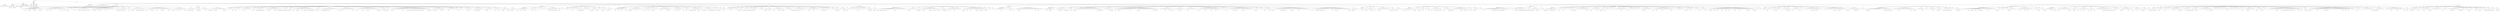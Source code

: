 digraph Tree {
	"t0" [label = "TEI"];
	"t1" [label = "teiHeader"];
	"t2" [label = "fileDesc"];
	"t3" [label = "titleStmt"];
	"t4" [label = "title"];
	"t5" [label = "author"];
	"t6" [label = "editor"];
	"t7" [label = "principal"];
	"t8" [label = "editionStmt"];
	"t9" [label = "edition"];
	"t10" [label = "respStmt"];
	"t11" [label = "name"];
	"t12" [label = "resp"];
	"t13" [label = "respStmt"];
	"t14" [label = "name"];
	"t15" [label = "resp"];
	"t16" [label = "publicationStmt"];
	"t17" [label = "publisher"];
	"t18" [label = "date"];
	"t19" [label = "availability"];
	"t20" [label = "licence"];
	"t21" [label = "idno"];
	"t22" [label = "idno"];
	"t23" [label = "idno"];
	"t24" [label = "idno"];
	"t25" [label = "idno"];
	"t26" [label = "sourceDesc"];
	"t27" [label = "profileDesc"];
	"t28" [label = "creation"];
	"t29" [label = "date"];
	"t30" [label = "langUsage"];
	"t31" [label = "language"];
	"t32" [label = "textClass"];
	"t33" [label = "keywords"];
	"t34" [label = "term"];
	"t35" [label = "text"];
	"t36" [label = "body"];
	"t37" [label = "head"];
	"t38" [label = "div"];
	"t39" [label = "head"];
	"t40" [label = "p"];
	"t41" [label = "p"];
	"t42" [label = "p"];
	"t43" [label = "p"];
	"t44" [label = "p"];
	"t45" [label = "div"];
	"t46" [label = "head"];
	"t47" [label = "lb"];
	"t48" [label = "lb"];
	"t49" [label = "p"];
	"t50" [label = "p"];
	"t51" [label = "p"];
	"t52" [label = "p"];
	"t53" [label = "p"];
	"t54" [label = "p"];
	"t55" [label = "p"];
	"t56" [label = "p"];
	"t57" [label = "p"];
	"t58" [label = "p"];
	"t59" [label = "p"];
	"t60" [label = "div"];
	"t61" [label = "head"];
	"t62" [label = "div"];
	"t63" [label = "pb"];
	"t64" [label = "head"];
	"t65" [label = "div"];
	"t66" [label = "head"];
	"t67" [label = "sp"];
	"t68" [label = "l"];
	"t69" [label = "sp"];
	"t70" [label = "l"];
	"t71" [label = "l"];
	"t72" [label = "ref"];
	"t73" [label = "l"];
	"t74" [label = "l"];
	"t75" [label = "pb"];
	"t76" [label = "l"];
	"t77" [label = "ref"];
	"t78" [label = "l"];
	"t79" [label = "l"];
	"t80" [label = "l"];
	"t81" [label = "ref"];
	"t82" [label = "ref"];
	"t83" [label = "l"];
	"t84" [label = "l"];
	"t85" [label = "l"];
	"t86" [label = "l"];
	"t87" [label = "ref"];
	"t88" [label = "ref"];
	"t89" [label = "l"];
	"t90" [label = "l"];
	"t91" [label = "sp"];
	"t92" [label = "l"];
	"t93" [label = "l"];
	"t94" [label = "l"];
	"t95" [label = "ref"];
	"t96" [label = "l"];
	"t97" [label = "l"];
	"t98" [label = "ref"];
	"t99" [label = "l"];
	"t100" [label = "l"];
	"t101" [label = "l"];
	"t102" [label = "l"];
	"t103" [label = "l"];
	"t104" [label = "l"];
	"t105" [label = "l"];
	"t106" [label = "ref"];
	"t107" [label = "l"];
	"t108" [label = "l"];
	"t109" [label = "pb"];
	"t110" [label = "l"];
	"t111" [label = "l"];
	"t112" [label = "ref"];
	"t113" [label = "sp"];
	"t114" [label = "l"];
	"t115" [label = "ref"];
	"t116" [label = "sp"];
	"t117" [label = "l"];
	"t118" [label = "sp"];
	"t119" [label = "l"];
	"t120" [label = "sp"];
	"t121" [label = "l"];
	"t122" [label = "sp"];
	"t123" [label = "l"];
	"t124" [label = "ref"];
	"t125" [label = "l"];
	"t126" [label = "sp"];
	"t127" [label = "l"];
	"t128" [label = "l"];
	"t129" [label = "ref"];
	"t130" [label = "l"];
	"t131" [label = "ref"];
	"t132" [label = "l"];
	"t133" [label = "l"];
	"t134" [label = "ref"];
	"t135" [label = "l"];
	"t136" [label = "ref"];
	"t137" [label = "pb"];
	"t138" [label = "l"];
	"t139" [label = "ref"];
	"t140" [label = "l"];
	"t141" [label = "l"];
	"t142" [label = "ref"];
	"t143" [label = "sp"];
	"t144" [label = "l"];
	"t145" [label = "l"];
	"t146" [label = "l"];
	"t147" [label = "ref"];
	"t148" [label = "l"];
	"t149" [label = "ref"];
	"t150" [label = "l"];
	"t151" [label = "l"];
	"t152" [label = "ref"];
	"t153" [label = "l"];
	"t154" [label = "l"];
	"t155" [label = "ref"];
	"t156" [label = "l"];
	"t157" [label = "l"];
	"t158" [label = "l"];
	"t159" [label = "ref"];
	"t160" [label = "l"];
	"t161" [label = "l"];
	"t162" [label = "l"];
	"t163" [label = "l"];
	"t164" [label = "l"];
	"t165" [label = "l"];
	"t166" [label = "l"];
	"t167" [label = "sp"];
	"t168" [label = "l"];
	"t169" [label = "pb"];
	"t170" [label = "sp"];
	"t171" [label = "l"];
	"t172" [label = "ref"];
	"t173" [label = "ref"];
	"t174" [label = "sp"];
	"t175" [label = "l"];
	"t176" [label = "l"];
	"t177" [label = "ref"];
	"t178" [label = "ref"];
	"t179" [label = "l"];
	"t180" [label = "l"];
	"t181" [label = "ref"];
	"t182" [label = "l"];
	"t183" [label = "l"];
	"t184" [label = "sp"];
	"t185" [label = "l"];
	"t186" [label = "ref"];
	"t187" [label = "l"];
	"t188" [label = "sp"];
	"t189" [label = "l"];
	"t190" [label = "ref"];
	"t191" [label = "l"];
	"t192" [label = "ref"];
	"t193" [label = "l"];
	"t194" [label = "l"];
	"t195" [label = "ref"];
	"t196" [label = "l"];
	"t197" [label = "ref"];
	"t198" [label = "l"];
	"t199" [label = "l"];
	"t200" [label = "ref"];
	"t201" [label = "pb"];
	"t202" [label = "l"];
	"t203" [label = "ref"];
	"t204" [label = "l"];
	"t205" [label = "ref"];
	"t206" [label = "l"];
	"t207" [label = "sp"];
	"t208" [label = "l"];
	"t209" [label = "ref"];
	"t210" [label = "l"];
	"t211" [label = "l"];
	"t212" [label = "l"];
	"t213" [label = "ref"];
	"t214" [label = "l"];
	"t215" [label = "ref"];
	"t216" [label = "l"];
	"t217" [label = "l"];
	"t218" [label = "l"];
	"t219" [label = "ref"];
	"t220" [label = "l"];
	"t221" [label = "l"];
	"t222" [label = "l"];
	"t223" [label = "ref"];
	"t224" [label = "l"];
	"t225" [label = "ref"];
	"t226" [label = "l"];
	"t227" [label = "l"];
	"t228" [label = "l"];
	"t229" [label = "l"];
	"t230" [label = "ref"];
	"t231" [label = "l"];
	"t232" [label = "l"];
	"t233" [label = "sp"];
	"t234" [label = "l"];
	"t235" [label = "ref"];
	"t236" [label = "pb"];
	"t237" [label = "l"];
	"t238" [label = "l"];
	"t239" [label = "l"];
	"t240" [label = "ref"];
	"t241" [label = "l"];
	"t242" [label = "l"];
	"t243" [label = "ref"];
	"t244" [label = "l"];
	"t245" [label = "l"];
	"t246" [label = "l"];
	"t247" [label = "ref"];
	"t248" [label = "l"];
	"t249" [label = "sp"];
	"t250" [label = "l"];
	"t251" [label = "ref"];
	"t252" [label = "l"];
	"t253" [label = "ref"];
	"t254" [label = "l"];
	"t255" [label = "ref"];
	"t256" [label = "l"];
	"t257" [label = "ref"];
	"t258" [label = "l"];
	"t259" [label = "l"];
	"t260" [label = "div"];
	"t261" [label = "head"];
	"t262" [label = "pb"];
	"t263" [label = "sp"];
	"t264" [label = "l"];
	"t265" [label = "l"];
	"t266" [label = "ref"];
	"t267" [label = "ref"];
	"t268" [label = "ref"];
	"t269" [label = "l"];
	"t270" [label = "sp"];
	"t271" [label = "l"];
	"t272" [label = "l"];
	"t273" [label = "l"];
	"t274" [label = "l"];
	"t275" [label = "ref"];
	"t276" [label = "l"];
	"t277" [label = "l"];
	"t278" [label = "ref"];
	"t279" [label = "sp"];
	"t280" [label = "l"];
	"t281" [label = "ref"];
	"t282" [label = "l"];
	"t283" [label = "ref"];
	"t284" [label = "l"];
	"t285" [label = "l"];
	"t286" [label = "ref"];
	"t287" [label = "l"];
	"t288" [label = "pb"];
	"t289" [label = "l"];
	"t290" [label = "l"];
	"t291" [label = "l"];
	"t292" [label = "l"];
	"t293" [label = "l"];
	"t294" [label = "ref"];
	"t295" [label = "l"];
	"t296" [label = "ref"];
	"t297" [label = "l"];
	"t298" [label = "div"];
	"t299" [label = "head"];
	"t300" [label = "sp"];
	"t301" [label = "l"];
	"t302" [label = "sp"];
	"t303" [label = "l"];
	"t304" [label = "l"];
	"t305" [label = "sp"];
	"t306" [label = "l"];
	"t307" [label = "pb"];
	"t308" [label = "sp"];
	"t309" [label = "l"];
	"t310" [label = "sp"];
	"t311" [label = "l"];
	"t312" [label = "ref"];
	"t313" [label = "l"];
	"t314" [label = "l"];
	"t315" [label = "l"];
	"t316" [label = "sp"];
	"t317" [label = "l"];
	"t318" [label = "l"];
	"t319" [label = "l"];
	"t320" [label = "ref"];
	"t321" [label = "l"];
	"t322" [label = "l"];
	"t323" [label = "l"];
	"t324" [label = "l"];
	"t325" [label = "l"];
	"t326" [label = "sp"];
	"t327" [label = "l"];
	"t328" [label = "ref"];
	"t329" [label = "l"];
	"t330" [label = "sp"];
	"t331" [label = "l"];
	"t332" [label = "sp"];
	"t333" [label = "l"];
	"t334" [label = "l"];
	"t335" [label = "ref"];
	"t336" [label = "ref"];
	"t337" [label = "pb"];
	"t338" [label = "l"];
	"t339" [label = "ref"];
	"t340" [label = "ref"];
	"t341" [label = "l"];
	"t342" [label = "l"];
	"t343" [label = "ref"];
	"t344" [label = "sp"];
	"t345" [label = "l"];
	"t346" [label = "l"];
	"t347" [label = "l"];
	"t348" [label = "ref"];
	"t349" [label = "l"];
	"t350" [label = "ref"];
	"t351" [label = "l"];
	"t352" [label = "l"];
	"t353" [label = "l"];
	"t354" [label = "l"];
	"t355" [label = "ref"];
	"t356" [label = "ref"];
	"t357" [label = "l"];
	"t358" [label = "l"];
	"t359" [label = "l"];
	"t360" [label = "ref"];
	"t361" [label = "l"];
	"t362" [label = "ref"];
	"t363" [label = "ref"];
	"t364" [label = "sp"];
	"t365" [label = "l"];
	"t366" [label = "pb"];
	"t367" [label = "l"];
	"t368" [label = "ref"];
	"t369" [label = "l"];
	"t370" [label = "ref"];
	"t371" [label = "l"];
	"t372" [label = "sp"];
	"t373" [label = "l"];
	"t374" [label = "ref"];
	"t375" [label = "ref"];
	"t376" [label = "l"];
	"t377" [label = "ref"];
	"t378" [label = "l"];
	"t379" [label = "sp"];
	"t380" [label = "l"];
	"t381" [label = "ref"];
	"t382" [label = "l"];
	"t383" [label = "l"];
	"t384" [label = "l"];
	"t385" [label = "ref"];
	"t386" [label = "ref"];
	"t387" [label = "l"];
	"t388" [label = "l"];
	"t389" [label = "l"];
	"t390" [label = "ref"];
	"t391" [label = "l"];
	"t392" [label = "l"];
	"t393" [label = "ref"];
	"t394" [label = "ref"];
	"t395" [label = "l"];
	"t396" [label = "l"];
	"t397" [label = "ref"];
	"t398" [label = "l"];
	"t399" [label = "ref"];
	"t400" [label = "l"];
	"t401" [label = "ref"];
	"t402" [label = "ref"];
	"t403" [label = "l"];
	"t404" [label = "pb"];
	"t405" [label = "l"];
	"t406" [label = "sp"];
	"t407" [label = "l"];
	"t408" [label = "l"];
	"t409" [label = "ref"];
	"t410" [label = "l"];
	"t411" [label = "ref"];
	"t412" [label = "l"];
	"t413" [label = "sp"];
	"t414" [label = "l"];
	"t415" [label = "l"];
	"t416" [label = "l"];
	"t417" [label = "ref"];
	"t418" [label = "l"];
	"t419" [label = "ref"];
	"t420" [label = "ref"];
	"t421" [label = "ref"];
	"t422" [label = "l"];
	"t423" [label = "ref"];
	"t424" [label = "l"];
	"t425" [label = "ref"];
	"t426" [label = "l"];
	"t427" [label = "l"];
	"t428" [label = "l"];
	"t429" [label = "l"];
	"t430" [label = "l"];
	"t431" [label = "l"];
	"t432" [label = "sp"];
	"t433" [label = "l"];
	"t434" [label = "ref"];
	"t435" [label = "l"];
	"t436" [label = "l"];
	"t437" [label = "pb"];
	"t438" [label = "l"];
	"t439" [label = "l"];
	"t440" [label = "l"];
	"t441" [label = "l"];
	"t442" [label = "l"];
	"t443" [label = "l"];
	"t444" [label = "l"];
	"t445" [label = "ref"];
	"t446" [label = "l"];
	"t447" [label = "l"];
	"t448" [label = "sp"];
	"t449" [label = "l"];
	"t450" [label = "ref"];
	"t451" [label = "l"];
	"t452" [label = "l"];
	"t453" [label = "l"];
	"t454" [label = "l"];
	"t455" [label = "ref"];
	"t456" [label = "l"];
	"t457" [label = "l"];
	"t458" [label = "l"];
	"t459" [label = "ref"];
	"t460" [label = "l"];
	"t461" [label = "ref"];
	"t462" [label = "l"];
	"t463" [label = "l"];
	"t464" [label = "l"];
	"t465" [label = "l"];
	"t466" [label = "l"];
	"t467" [label = "l"];
	"t468" [label = "pb"];
	"t469" [label = "l"];
	"t470" [label = "ref"];
	"t471" [label = "sp"];
	"t472" [label = "l"];
	"t473" [label = "ref"];
	"t474" [label = "l"];
	"t475" [label = "l"];
	"t476" [label = "l"];
	"t477" [label = "ref"];
	"t478" [label = "ref"];
	"t479" [label = "l"];
	"t480" [label = "ref"];
	"t481" [label = "sp"];
	"t482" [label = "l"];
	"t483" [label = "ref"];
	"t484" [label = "l"];
	"t485" [label = "sp"];
	"t486" [label = "l"];
	"t487" [label = "l"];
	"t488" [label = "ref"];
	"t489" [label = "ref"];
	"t490" [label = "l"];
	"t491" [label = "l"];
	"t492" [label = "l"];
	"t493" [label = "l"];
	"t494" [label = "l"];
	"t495" [label = "l"];
	"t496" [label = "l"];
	"t497" [label = "ref"];
	"t498" [label = "l"];
	"t499" [label = "l"];
	"t500" [label = "l"];
	"t501" [label = "pb"];
	"t502" [label = "l"];
	"t503" [label = "ref"];
	"t504" [label = "l"];
	"t505" [label = "l"];
	"t506" [label = "ref"];
	"t507" [label = "ref"];
	"t508" [label = "l"];
	"t509" [label = "ref"];
	"t510" [label = "l"];
	"t511" [label = "ref"];
	"t512" [label = "l"];
	"t513" [label = "ref"];
	"t514" [label = "l"];
	"t515" [label = "ref"];
	"t516" [label = "ref"];
	"t517" [label = "l"];
	"t518" [label = "l"];
	"t519" [label = "ref"];
	"t520" [label = "l"];
	"t521" [label = "ref"];
	"t522" [label = "l"];
	"t523" [label = "ref"];
	"t524" [label = "l"];
	"t525" [label = "l"];
	"t526" [label = "l"];
	"t527" [label = "l"];
	"t528" [label = "ref"];
	"t529" [label = "ref"];
	"t530" [label = "l"];
	"t531" [label = "ref"];
	"t532" [label = "sp"];
	"t533" [label = "l"];
	"t534" [label = "l"];
	"t535" [label = "ref"];
	"t536" [label = "l"];
	"t537" [label = "ref"];
	"t538" [label = "l"];
	"t539" [label = "ref"];
	"t540" [label = "l"];
	"t541" [label = "l"];
	"t542" [label = "l"];
	"t543" [label = "ref"];
	"t544" [label = "l"];
	"t545" [label = "pb"];
	"t546" [label = "l"];
	"t547" [label = "l"];
	"t548" [label = "sp"];
	"t549" [label = "l"];
	"t550" [label = "l"];
	"t551" [label = "ref"];
	"t552" [label = "l"];
	"t553" [label = "l"];
	"t554" [label = "l"];
	"t555" [label = "l"];
	"t556" [label = "l"];
	"t557" [label = "l"];
	"t558" [label = "sp"];
	"t559" [label = "l"];
	"t560" [label = "ref"];
	"t561" [label = "sp"];
	"t562" [label = "l"];
	"t563" [label = "l"];
	"t564" [label = "l"];
	"t565" [label = "sp"];
	"t566" [label = "l"];
	"t567" [label = "l"];
	"t568" [label = "l"];
	"t569" [label = "ref"];
	"t570" [label = "l"];
	"t571" [label = "pb"];
	"t572" [label = "l"];
	"t573" [label = "l"];
	"t574" [label = "sp"];
	"t575" [label = "l"];
	"t576" [label = "l"];
	"t577" [label = "ref"];
	"t578" [label = "l"];
	"t579" [label = "ref"];
	"t580" [label = "l"];
	"t581" [label = "ref"];
	"t582" [label = "l"];
	"t583" [label = "ref"];
	"t584" [label = "l"];
	"t585" [label = "l"];
	"t586" [label = "l"];
	"t587" [label = "sp"];
	"t588" [label = "l"];
	"t589" [label = "l"];
	"t590" [label = "ref"];
	"t591" [label = "ref"];
	"t592" [label = "l"];
	"t593" [label = "l"];
	"t594" [label = "l"];
	"t595" [label = "l"];
	"t596" [label = "sp"];
	"t597" [label = "l"];
	"t598" [label = "l"];
	"t599" [label = "ref"];
	"t600" [label = "l"];
	"t601" [label = "l"];
	"t602" [label = "pb"];
	"t603" [label = "sp"];
	"t604" [label = "l"];
	"t605" [label = "sp"];
	"t606" [label = "l"];
	"t607" [label = "l"];
	"t608" [label = "ref"];
	"t609" [label = "ref"];
	"t610" [label = "l"];
	"t611" [label = "l"];
	"t612" [label = "l"];
	"t613" [label = "ref"];
	"t614" [label = "l"];
	"t615" [label = "ref"];
	"t616" [label = "sp"];
	"t617" [label = "l"];
	"t618" [label = "l"];
	"t619" [label = "ref"];
	"t620" [label = "ref"];
	"t621" [label = "l"];
	"t622" [label = "l"];
	"t623" [label = "p"];
	"t624" [label = "div"];
	"t625" [label = "head"];
	"t626" [label = "div"];
	"t627" [label = "head"];
	"t628" [label = "pb"];
	"t629" [label = "sp"];
	"t630" [label = "l"];
	"t631" [label = "ref"];
	"t632" [label = "l"];
	"t633" [label = "l"];
	"t634" [label = "ref"];
	"t635" [label = "l"];
	"t636" [label = "l"];
	"t637" [label = "ref"];
	"t638" [label = "l"];
	"t639" [label = "ref"];
	"t640" [label = "l"];
	"t641" [label = "l"];
	"t642" [label = "sp"];
	"t643" [label = "l"];
	"t644" [label = "l"];
	"t645" [label = "l"];
	"t646" [label = "pb"];
	"t647" [label = "l"];
	"t648" [label = "l"];
	"t649" [label = "ref"];
	"t650" [label = "l"];
	"t651" [label = "sp"];
	"t652" [label = "l"];
	"t653" [label = "l"];
	"t654" [label = "sp"];
	"t655" [label = "l"];
	"t656" [label = "l"];
	"t657" [label = "sp"];
	"t658" [label = "l"];
	"t659" [label = "sp"];
	"t660" [label = "l"];
	"t661" [label = "l"];
	"t662" [label = "l"];
	"t663" [label = "ref"];
	"t664" [label = "l"];
	"t665" [label = "ref"];
	"t666" [label = "l"];
	"t667" [label = "ref"];
	"t668" [label = "ref"];
	"t669" [label = "l"];
	"t670" [label = "l"];
	"t671" [label = "ref"];
	"t672" [label = "ref"];
	"t673" [label = "l"];
	"t674" [label = "l"];
	"t675" [label = "l"];
	"t676" [label = "pb"];
	"t677" [label = "l"];
	"t678" [label = "sp"];
	"t679" [label = "l"];
	"t680" [label = "l"];
	"t681" [label = "div"];
	"t682" [label = "head"];
	"t683" [label = "sp"];
	"t684" [label = "l"];
	"t685" [label = "l"];
	"t686" [label = "l"];
	"t687" [label = "sp"];
	"t688" [label = "l"];
	"t689" [label = "sp"];
	"t690" [label = "l"];
	"t691" [label = "sp"];
	"t692" [label = "l"];
	"t693" [label = "pb"];
	"t694" [label = "sp"];
	"t695" [label = "l"];
	"t696" [label = "sp"];
	"t697" [label = "l"];
	"t698" [label = "l"];
	"t699" [label = "sp"];
	"t700" [label = "l"];
	"t701" [label = "l"];
	"t702" [label = "ref"];
	"t703" [label = "ref"];
	"t704" [label = "l"];
	"t705" [label = "ref"];
	"t706" [label = "sp"];
	"t707" [label = "l"];
	"t708" [label = "ref"];
	"t709" [label = "l"];
	"t710" [label = "l"];
	"t711" [label = "l"];
	"t712" [label = "l"];
	"t713" [label = "sp"];
	"t714" [label = "l"];
	"t715" [label = "sp"];
	"t716" [label = "l"];
	"t717" [label = "ref"];
	"t718" [label = "pb"];
	"t719" [label = "l"];
	"t720" [label = "ref"];
	"t721" [label = "l"];
	"t722" [label = "l"];
	"t723" [label = "ref"];
	"t724" [label = "l"];
	"t725" [label = "ref"];
	"t726" [label = "sp"];
	"t727" [label = "l"];
	"t728" [label = "l"];
	"t729" [label = "sp"];
	"t730" [label = "l"];
	"t731" [label = "ref"];
	"t732" [label = "l"];
	"t733" [label = "ref"];
	"t734" [label = "sp"];
	"t735" [label = "l"];
	"t736" [label = "l"];
	"t737" [label = "sp"];
	"t738" [label = "l"];
	"t739" [label = "ref"];
	"t740" [label = "ref"];
	"t741" [label = "l"];
	"t742" [label = "l"];
	"t743" [label = "l"];
	"t744" [label = "div"];
	"t745" [label = "head"];
	"t746" [label = "pb"];
	"t747" [label = "sp"];
	"t748" [label = "l"];
	"t749" [label = "sp"];
	"t750" [label = "l"];
	"t751" [label = "ref"];
	"t752" [label = "l"];
	"t753" [label = "sp"];
	"t754" [label = "l"];
	"t755" [label = "ref"];
	"t756" [label = "l"];
	"t757" [label = "l"];
	"t758" [label = "ref"];
	"t759" [label = "l"];
	"t760" [label = "l"];
	"t761" [label = "l"];
	"t762" [label = "ref"];
	"t763" [label = "l"];
	"t764" [label = "sp"];
	"t765" [label = "l"];
	"t766" [label = "pb"];
	"t767" [label = "l"];
	"t768" [label = "ref"];
	"t769" [label = "l"];
	"t770" [label = "ref"];
	"t771" [label = "l"];
	"t772" [label = "l"];
	"t773" [label = "l"];
	"t774" [label = "ref"];
	"t775" [label = "l"];
	"t776" [label = "l"];
	"t777" [label = "l"];
	"t778" [label = "l"];
	"t779" [label = "sp"];
	"t780" [label = "l"];
	"t781" [label = "ref"];
	"t782" [label = "sp"];
	"t783" [label = "l"];
	"t784" [label = "l"];
	"t785" [label = "ref"];
	"t786" [label = "l"];
	"t787" [label = "l"];
	"t788" [label = "ref"];
	"t789" [label = "sp"];
	"t790" [label = "l"];
	"t791" [label = "sp"];
	"t792" [label = "l"];
	"t793" [label = "pb"];
	"t794" [label = "sp"];
	"t795" [label = "l"];
	"t796" [label = "ref"];
	"t797" [label = "l"];
	"t798" [label = "sp"];
	"t799" [label = "l"];
	"t800" [label = "sp"];
	"t801" [label = "l"];
	"t802" [label = "l"];
	"t803" [label = "l"];
	"t804" [label = "ref"];
	"t805" [label = "l"];
	"t806" [label = "l"];
	"t807" [label = "l"];
	"t808" [label = "l"];
	"t809" [label = "ref"];
	"t810" [label = "l"];
	"t811" [label = "ref"];
	"t812" [label = "l"];
	"t813" [label = "l"];
	"t814" [label = "sp"];
	"t815" [label = "l"];
	"t816" [label = "l"];
	"t817" [label = "l"];
	"t818" [label = "pb"];
	"t819" [label = "l"];
	"t820" [label = "l"];
	"t821" [label = "ref"];
	"t822" [label = "l"];
	"t823" [label = "l"];
	"t824" [label = "l"];
	"t825" [label = "ref"];
	"t826" [label = "sp"];
	"t827" [label = "l"];
	"t828" [label = "l"];
	"t829" [label = "ref"];
	"t830" [label = "l"];
	"t831" [label = "l"];
	"t832" [label = "ref"];
	"t833" [label = "sp"];
	"t834" [label = "l"];
	"t835" [label = "l"];
	"t836" [label = "ref"];
	"t837" [label = "ref"];
	"t838" [label = "l"];
	"t839" [label = "ref"];
	"t840" [label = "l"];
	"t841" [label = "ref"];
	"t842" [label = "l"];
	"t843" [label = "l"];
	"t844" [label = "ref"];
	"t845" [label = "ref"];
	"t846" [label = "l"];
	"t847" [label = "l"];
	"t848" [label = "sp"];
	"t849" [label = "l"];
	"t850" [label = "ref"];
	"t851" [label = "sp"];
	"t852" [label = "l"];
	"t853" [label = "ref"];
	"t854" [label = "pb"];
	"t855" [label = "l"];
	"t856" [label = "l"];
	"t857" [label = "l"];
	"t858" [label = "ref"];
	"t859" [label = "l"];
	"t860" [label = "l"];
	"t861" [label = "l"];
	"t862" [label = "ref"];
	"t863" [label = "ref"];
	"t864" [label = "ref"];
	"t865" [label = "sp"];
	"t866" [label = "l"];
	"t867" [label = "ref"];
	"t868" [label = "l"];
	"t869" [label = "ref"];
	"t870" [label = "sp"];
	"t871" [label = "l"];
	"t872" [label = "l"];
	"t873" [label = "ref"];
	"t874" [label = "ref"];
	"t875" [label = "sp"];
	"t876" [label = "l"];
	"t877" [label = "l"];
	"t878" [label = "sp"];
	"t879" [label = "l"];
	"t880" [label = "ref"];
	"t881" [label = "l"];
	"t882" [label = "l"];
	"t883" [label = "div"];
	"t884" [label = "head"];
	"t885" [label = "pb"];
	"t886" [label = "sp"];
	"t887" [label = "l"];
	"t888" [label = "sp"];
	"t889" [label = "l"];
	"t890" [label = "l"];
	"t891" [label = "ref"];
	"t892" [label = "l"];
	"t893" [label = "sp"];
	"t894" [label = "l"];
	"t895" [label = "sp"];
	"t896" [label = "l"];
	"t897" [label = "l"];
	"t898" [label = "l"];
	"t899" [label = "ref"];
	"t900" [label = "sp"];
	"t901" [label = "l"];
	"t902" [label = "ref"];
	"t903" [label = "l"];
	"t904" [label = "pb"];
	"t905" [label = "l"];
	"t906" [label = "sp"];
	"t907" [label = "l"];
	"t908" [label = "ref"];
	"t909" [label = "ref"];
	"t910" [label = "l"];
	"t911" [label = "l"];
	"t912" [label = "ref"];
	"t913" [label = "sp"];
	"t914" [label = "l"];
	"t915" [label = "ref"];
	"t916" [label = "ref"];
	"t917" [label = "ref"];
	"t918" [label = "sp"];
	"t919" [label = "l"];
	"t920" [label = "l"];
	"t921" [label = "l"];
	"t922" [label = "ref"];
	"t923" [label = "ref"];
	"t924" [label = "l"];
	"t925" [label = "l"];
	"t926" [label = "l"];
	"t927" [label = "sp"];
	"t928" [label = "l"];
	"t929" [label = "l"];
	"t930" [label = "l"];
	"t931" [label = "l"];
	"t932" [label = "sp"];
	"t933" [label = "l"];
	"t934" [label = "pb"];
	"t935" [label = "l"];
	"t936" [label = "ref"];
	"t937" [label = "l"];
	"t938" [label = "l"];
	"t939" [label = "ref"];
	"t940" [label = "l"];
	"t941" [label = "l"];
	"t942" [label = "sp"];
	"t943" [label = "l"];
	"t944" [label = "ref"];
	"t945" [label = "l"];
	"t946" [label = "l"];
	"t947" [label = "l"];
	"t948" [label = "l"];
	"t949" [label = "ref"];
	"t950" [label = "ref"];
	"t951" [label = "l"];
	"t952" [label = "l"];
	"t953" [label = "ref"];
	"t954" [label = "ref"];
	"t955" [label = "l"];
	"t956" [label = "sp"];
	"t957" [label = "l"];
	"t958" [label = "l"];
	"t959" [label = "l"];
	"t960" [label = "l"];
	"t961" [label = "l"];
	"t962" [label = "ref"];
	"t963" [label = "l"];
	"t964" [label = "ref"];
	"t965" [label = "sp"];
	"t966" [label = "l"];
	"t967" [label = "pb"];
	"t968" [label = "l"];
	"t969" [label = "ref"];
	"t970" [label = "l"];
	"t971" [label = "ref"];
	"t972" [label = "l"];
	"t973" [label = "ref"];
	"t974" [label = "l"];
	"t975" [label = "l"];
	"t976" [label = "ref"];
	"t977" [label = "l"];
	"t978" [label = "l"];
	"t979" [label = "l"];
	"t980" [label = "sp"];
	"t981" [label = "l"];
	"t982" [label = "l"];
	"t983" [label = "ref"];
	"t984" [label = "l"];
	"t985" [label = "l"];
	"t986" [label = "l"];
	"t987" [label = "ref"];
	"t988" [label = "l"];
	"t989" [label = "l"];
	"t990" [label = "l"];
	"t991" [label = "l"];
	"t992" [label = "sp"];
	"t993" [label = "l"];
	"t994" [label = "l"];
	"t995" [label = "ref"];
	"t996" [label = "l"];
	"t997" [label = "pb"];
	"t998" [label = "l"];
	"t999" [label = "ref"];
	"t1000" [label = "sp"];
	"t1001" [label = "l"];
	"t1002" [label = "sp"];
	"t1003" [label = "l"];
	"t1004" [label = "sp"];
	"t1005" [label = "l"];
	"t1006" [label = "sp"];
	"t1007" [label = "l"];
	"t1008" [label = "l"];
	"t1009" [label = "l"];
	"t1010" [label = "l"];
	"t1011" [label = "ref"];
	"t1012" [label = "sp"];
	"t1013" [label = "l"];
	"t1014" [label = "ref"];
	"t1015" [label = "l"];
	"t1016" [label = "ref"];
	"t1017" [label = "sp"];
	"t1018" [label = "l"];
	"t1019" [label = "l"];
	"t1020" [label = "l"];
	"t1021" [label = "l"];
	"t1022" [label = "ref"];
	"t1023" [label = "pb"];
	"t1024" [label = "l"];
	"t1025" [label = "sp"];
	"t1026" [label = "l"];
	"t1027" [label = "ref"];
	"t1028" [label = "l"];
	"t1029" [label = "div"];
	"t1030" [label = "head"];
	"t1031" [label = "sp"];
	"t1032" [label = "l"];
	"t1033" [label = "sp"];
	"t1034" [label = "l"];
	"t1035" [label = "l"];
	"t1036" [label = "sp"];
	"t1037" [label = "l"];
	"t1038" [label = "l"];
	"t1039" [label = "sp"];
	"t1040" [label = "l"];
	"t1041" [label = "pb"];
	"t1042" [label = "sp"];
	"t1043" [label = "l"];
	"t1044" [label = "sp"];
	"t1045" [label = "l"];
	"t1046" [label = "sp"];
	"t1047" [label = "l"];
	"t1048" [label = "sp"];
	"t1049" [label = "l"];
	"t1050" [label = "sp"];
	"t1051" [label = "l"];
	"t1052" [label = "sp"];
	"t1053" [label = "l"];
	"t1054" [label = "l"];
	"t1055" [label = "l"];
	"t1056" [label = "ref"];
	"t1057" [label = "ref"];
	"t1058" [label = "l"];
	"t1059" [label = "ref"];
	"t1060" [label = "l"];
	"t1061" [label = "sp"];
	"t1062" [label = "l"];
	"t1063" [label = "ref"];
	"t1064" [label = "pb"];
	"t1065" [label = "l"];
	"t1066" [label = "l"];
	"t1067" [label = "div"];
	"t1068" [label = "head"];
	"t1069" [label = "sp"];
	"t1070" [label = "l"];
	"t1071" [label = "ref"];
	"t1072" [label = "ref"];
	"t1073" [label = "l"];
	"t1074" [label = "l"];
	"t1075" [label = "ref"];
	"t1076" [label = "ref"];
	"t1077" [label = "l"];
	"t1078" [label = "l"];
	"t1079" [label = "ref"];
	"t1080" [label = "ref"];
	"t1081" [label = "l"];
	"t1082" [label = "ref"];
	"t1083" [label = "l"];
	"t1084" [label = "l"];
	"t1085" [label = "l"];
	"t1086" [label = "l"];
	"t1087" [label = "l"];
	"t1088" [label = "l"];
	"t1089" [label = "pb"];
	"t1090" [label = "l"];
	"t1091" [label = "l"];
	"t1092" [label = "l"];
	"t1093" [label = "l"];
	"t1094" [label = "l"];
	"t1095" [label = "l"];
	"t1096" [label = "l"];
	"t1097" [label = "l"];
	"t1098" [label = "sp"];
	"t1099" [label = "l"];
	"t1100" [label = "ref"];
	"t1101" [label = "l"];
	"t1102" [label = "ref"];
	"t1103" [label = "l"];
	"t1104" [label = "l"];
	"t1105" [label = "l"];
	"t1106" [label = "l"];
	"t1107" [label = "sp"];
	"t1108" [label = "l"];
	"t1109" [label = "ref"];
	"t1110" [label = "l"];
	"t1111" [label = "ref"];
	"t1112" [label = "ref"];
	"t1113" [label = "sp"];
	"t1114" [label = "l"];
	"t1115" [label = "l"];
	"t1116" [label = "l"];
	"t1117" [label = "ref"];
	"t1118" [label = "l"];
	"t1119" [label = "pb"];
	"t1120" [label = "l"];
	"t1121" [label = "l"];
	"t1122" [label = "l"];
	"t1123" [label = "l"];
	"t1124" [label = "ref"];
	"t1125" [label = "ref"];
	"t1126" [label = "l"];
	"t1127" [label = "l"];
	"t1128" [label = "ref"];
	"t1129" [label = "l"];
	"t1130" [label = "ref"];
	"t1131" [label = "l"];
	"t1132" [label = "l"];
	"t1133" [label = "ref"];
	"t1134" [label = "l"];
	"t1135" [label = "ref"];
	"t1136" [label = "sp"];
	"t1137" [label = "l"];
	"t1138" [label = "sp"];
	"t1139" [label = "l"];
	"t1140" [label = "ref"];
	"t1141" [label = "l"];
	"t1142" [label = "ref"];
	"t1143" [label = "ref"];
	"t1144" [label = "l"];
	"t1145" [label = "sp"];
	"t1146" [label = "l"];
	"t1147" [label = "ref"];
	"t1148" [label = "l"];
	"t1149" [label = "l"];
	"t1150" [label = "ref"];
	"t1151" [label = "l"];
	"t1152" [label = "l"];
	"t1153" [label = "l"];
	"t1154" [label = "pb"];
	"t1155" [label = "l"];
	"t1156" [label = "l"];
	"t1157" [label = "l"];
	"t1158" [label = "l"];
	"t1159" [label = "sp"];
	"t1160" [label = "l"];
	"t1161" [label = "sp"];
	"t1162" [label = "l"];
	"t1163" [label = "ref"];
	"t1164" [label = "l"];
	"t1165" [label = "ref"];
	"t1166" [label = "l"];
	"t1167" [label = "l"];
	"t1168" [label = "ref"];
	"t1169" [label = "l"];
	"t1170" [label = "l"];
	"t1171" [label = "ref"];
	"t1172" [label = "l"];
	"t1173" [label = "l"];
	"t1174" [label = "l"];
	"t1175" [label = "l"];
	"t1176" [label = "ref"];
	"t1177" [label = "l"];
	"t1178" [label = "ref"];
	"t1179" [label = "l"];
	"t1180" [label = "l"];
	"t1181" [label = "ref"];
	"t1182" [label = "l"];
	"t1183" [label = "ref"];
	"t1184" [label = "l"];
	"t1185" [label = "l"];
	"t1186" [label = "ref"];
	"t1187" [label = "sp"];
	"t1188" [label = "l"];
	"t1189" [label = "pb"];
	"t1190" [label = "sp"];
	"t1191" [label = "l"];
	"t1192" [label = "sp"];
	"t1193" [label = "l"];
	"t1194" [label = "l"];
	"t1195" [label = "sp"];
	"t1196" [label = "l"];
	"t1197" [label = "p"];
	"t1198" [label = "div"];
	"t1199" [label = "head"];
	"t1200" [label = "div"];
	"t1201" [label = "head"];
	"t1202" [label = "pb"];
	"t1203" [label = "sp"];
	"t1204" [label = "l"];
	"t1205" [label = "l"];
	"t1206" [label = "l"];
	"t1207" [label = "l"];
	"t1208" [label = "l"];
	"t1209" [label = "ref"];
	"t1210" [label = "l"];
	"t1211" [label = "l"];
	"t1212" [label = "l"];
	"t1213" [label = "sp"];
	"t1214" [label = "l"];
	"t1215" [label = "sp"];
	"t1216" [label = "l"];
	"t1217" [label = "l"];
	"t1218" [label = "pb"];
	"t1219" [label = "l"];
	"t1220" [label = "l"];
	"t1221" [label = "ref"];
	"t1222" [label = "sp"];
	"t1223" [label = "l"];
	"t1224" [label = "l"];
	"t1225" [label = "l"];
	"t1226" [label = "l"];
	"t1227" [label = "ref"];
	"t1228" [label = "ref"];
	"t1229" [label = "l"];
	"t1230" [label = "l"];
	"t1231" [label = "l"];
	"t1232" [label = "l"];
	"t1233" [label = "l"];
	"t1234" [label = "l"];
	"t1235" [label = "l"];
	"t1236" [label = "l"];
	"t1237" [label = "l"];
	"t1238" [label = "l"];
	"t1239" [label = "l"];
	"t1240" [label = "ref"];
	"t1241" [label = "l"];
	"t1242" [label = "l"];
	"t1243" [label = "ref"];
	"t1244" [label = "l"];
	"t1245" [label = "l"];
	"t1246" [label = "l"];
	"t1247" [label = "div"];
	"t1248" [label = "head"];
	"t1249" [label = "pb"];
	"t1250" [label = "sp"];
	"t1251" [label = "l"];
	"t1252" [label = "l"];
	"t1253" [label = "l"];
	"t1254" [label = "ref"];
	"t1255" [label = "l"];
	"t1256" [label = "l"];
	"t1257" [label = "ref"];
	"t1258" [label = "ref"];
	"t1259" [label = "l"];
	"t1260" [label = "l"];
	"t1261" [label = "l"];
	"t1262" [label = "sp"];
	"t1263" [label = "l"];
	"t1264" [label = "l"];
	"t1265" [label = "l"];
	"t1266" [label = "ref"];
	"t1267" [label = "l"];
	"t1268" [label = "ref"];
	"t1269" [label = "l"];
	"t1270" [label = "ref"];
	"t1271" [label = "l"];
	"t1272" [label = "l"];
	"t1273" [label = "ref"];
	"t1274" [label = "l"];
	"t1275" [label = "ref"];
	"t1276" [label = "pb"];
	"t1277" [label = "sp"];
	"t1278" [label = "l"];
	"t1279" [label = "l"];
	"t1280" [label = "l"];
	"t1281" [label = "ref"];
	"t1282" [label = "l"];
	"t1283" [label = "sp"];
	"t1284" [label = "l"];
	"t1285" [label = "ref"];
	"t1286" [label = "sp"];
	"t1287" [label = "l"];
	"t1288" [label = "ref"];
	"t1289" [label = "l"];
	"t1290" [label = "l"];
	"t1291" [label = "l"];
	"t1292" [label = "l"];
	"t1293" [label = "l"];
	"t1294" [label = "l"];
	"t1295" [label = "l"];
	"t1296" [label = "l"];
	"t1297" [label = "l"];
	"t1298" [label = "l"];
	"t1299" [label = "l"];
	"t1300" [label = "l"];
	"t1301" [label = "l"];
	"t1302" [label = "l"];
	"t1303" [label = "l"];
	"t1304" [label = "pb"];
	"t1305" [label = "l"];
	"t1306" [label = "ref"];
	"t1307" [label = "ref"];
	"t1308" [label = "l"];
	"t1309" [label = "l"];
	"t1310" [label = "ref"];
	"t1311" [label = "sp"];
	"t1312" [label = "l"];
	"t1313" [label = "l"];
	"t1314" [label = "l"];
	"t1315" [label = "l"];
	"t1316" [label = "l"];
	"t1317" [label = "l"];
	"t1318" [label = "ref"];
	"t1319" [label = "ref"];
	"t1320" [label = "l"];
	"t1321" [label = "ref"];
	"t1322" [label = "sp"];
	"t1323" [label = "l"];
	"t1324" [label = "l"];
	"t1325" [label = "ref"];
	"t1326" [label = "l"];
	"t1327" [label = "l"];
	"t1328" [label = "ref"];
	"t1329" [label = "l"];
	"t1330" [label = "ref"];
	"t1331" [label = "l"];
	"t1332" [label = "l"];
	"t1333" [label = "l"];
	"t1334" [label = "l"];
	"t1335" [label = "l"];
	"t1336" [label = "l"];
	"t1337" [label = "l"];
	"t1338" [label = "pb"];
	"t1339" [label = "l"];
	"t1340" [label = "l"];
	"t1341" [label = "l"];
	"t1342" [label = "l"];
	"t1343" [label = "l"];
	"t1344" [label = "ref"];
	"t1345" [label = "l"];
	"t1346" [label = "ref"];
	"t1347" [label = "l"];
	"t1348" [label = "l"];
	"t1349" [label = "l"];
	"t1350" [label = "l"];
	"t1351" [label = "l"];
	"t1352" [label = "l"];
	"t1353" [label = "l"];
	"t1354" [label = "l"];
	"t1355" [label = "l"];
	"t1356" [label = "l"];
	"t1357" [label = "ref"];
	"t1358" [label = "l"];
	"t1359" [label = "ref"];
	"t1360" [label = "ref"];
	"t1361" [label = "l"];
	"t1362" [label = "l"];
	"t1363" [label = "sp"];
	"t1364" [label = "l"];
	"t1365" [label = "l"];
	"t1366" [label = "l"];
	"t1367" [label = "l"];
	"t1368" [label = "l"];
	"t1369" [label = "pb"];
	"t1370" [label = "l"];
	"t1371" [label = "l"];
	"t1372" [label = "l"];
	"t1373" [label = "ref"];
	"t1374" [label = "l"];
	"t1375" [label = "l"];
	"t1376" [label = "ref"];
	"t1377" [label = "sp"];
	"t1378" [label = "l"];
	"t1379" [label = "l"];
	"t1380" [label = "l"];
	"t1381" [label = "l"];
	"t1382" [label = "ref"];
	"t1383" [label = "l"];
	"t1384" [label = "ref"];
	"t1385" [label = "l"];
	"t1386" [label = "l"];
	"t1387" [label = "l"];
	"t1388" [label = "sp"];
	"t1389" [label = "l"];
	"t1390" [label = "l"];
	"t1391" [label = "ref"];
	"t1392" [label = "l"];
	"t1393" [label = "l"];
	"t1394" [label = "l"];
	"t1395" [label = "l"];
	"t1396" [label = "l"];
	"t1397" [label = "l"];
	"t1398" [label = "sp"];
	"t1399" [label = "l"];
	"t1400" [label = "pb"];
	"t1401" [label = "l"];
	"t1402" [label = "l"];
	"t1403" [label = "l"];
	"t1404" [label = "l"];
	"t1405" [label = "l"];
	"t1406" [label = "ref"];
	"t1407" [label = "l"];
	"t1408" [label = "l"];
	"t1409" [label = "l"];
	"t1410" [label = "l"];
	"t1411" [label = "ref"];
	"t1412" [label = "l"];
	"t1413" [label = "l"];
	"t1414" [label = "l"];
	"t1415" [label = "ref"];
	"t1416" [label = "l"];
	"t1417" [label = "l"];
	"t1418" [label = "l"];
	"t1419" [label = "sp"];
	"t1420" [label = "l"];
	"t1421" [label = "sp"];
	"t1422" [label = "l"];
	"t1423" [label = "l"];
	"t1424" [label = "sp"];
	"t1425" [label = "l"];
	"t1426" [label = "pb"];
	"t1427" [label = "sp"];
	"t1428" [label = "l"];
	"t1429" [label = "l"];
	"t1430" [label = "l"];
	"t1431" [label = "l"];
	"t1432" [label = "l"];
	"t1433" [label = "ref"];
	"t1434" [label = "l"];
	"t1435" [label = "ref"];
	"t1436" [label = "l"];
	"t1437" [label = "ref"];
	"t1438" [label = "l"];
	"t1439" [label = "l"];
	"t1440" [label = "l"];
	"t1441" [label = "l"];
	"t1442" [label = "ref"];
	"t1443" [label = "l"];
	"t1444" [label = "ref"];
	"t1445" [label = "l"];
	"t1446" [label = "l"];
	"t1447" [label = "l"];
	"t1448" [label = "l"];
	"t1449" [label = "l"];
	"t1450" [label = "l"];
	"t1451" [label = "l"];
	"t1452" [label = "sp"];
	"t1453" [label = "l"];
	"t1454" [label = "ref"];
	"t1455" [label = "pb"];
	"t1456" [label = "l"];
	"t1457" [label = "l"];
	"t1458" [label = "sp"];
	"t1459" [label = "l"];
	"t1460" [label = "l"];
	"t1461" [label = "l"];
	"t1462" [label = "sp"];
	"t1463" [label = "l"];
	"t1464" [label = "ref"];
	"t1465" [label = "l"];
	"t1466" [label = "l"];
	"t1467" [label = "l"];
	"t1468" [label = "ref"];
	"t1469" [label = "l"];
	"t1470" [label = "l"];
	"t1471" [label = "ref"];
	"t1472" [label = "sp"];
	"t1473" [label = "l"];
	"t1474" [label = "ref"];
	"t1475" [label = "l"];
	"t1476" [label = "l"];
	"t1477" [label = "l"];
	"t1478" [label = "l"];
	"t1479" [label = "l"];
	"t1480" [label = "l"];
	"t1481" [label = "ref"];
	"t1482" [label = "ref"];
	"t1483" [label = "pb"];
	"t1484" [label = "l"];
	"t1485" [label = "l"];
	"t1486" [label = "ref"];
	"t1487" [label = "l"];
	"t1488" [label = "l"];
	"t1489" [label = "l"];
	"t1490" [label = "l"];
	"t1491" [label = "ref"];
	"t1492" [label = "l"];
	"t1493" [label = "ref"];
	"t1494" [label = "l"];
	"t1495" [label = "l"];
	"t1496" [label = "l"];
	"t1497" [label = "l"];
	"t1498" [label = "ref"];
	"t1499" [label = "l"];
	"t1500" [label = "l"];
	"t1501" [label = "l"];
	"t1502" [label = "l"];
	"t1503" [label = "l"];
	"t1504" [label = "l"];
	"t1505" [label = "l"];
	"t1506" [label = "l"];
	"t1507" [label = "sp"];
	"t1508" [label = "l"];
	"t1509" [label = "ref"];
	"t1510" [label = "l"];
	"t1511" [label = "l"];
	"t1512" [label = "l"];
	"t1513" [label = "l"];
	"t1514" [label = "ref"];
	"t1515" [label = "pb"];
	"t1516" [label = "l"];
	"t1517" [label = "ref"];
	"t1518" [label = "l"];
	"t1519" [label = "ref"];
	"t1520" [label = "ref"];
	"t1521" [label = "l"];
	"t1522" [label = "l"];
	"t1523" [label = "ref"];
	"t1524" [label = "l"];
	"t1525" [label = "l"];
	"t1526" [label = "l"];
	"t1527" [label = "l"];
	"t1528" [label = "l"];
	"t1529" [label = "l"];
	"t1530" [label = "ref"];
	"t1531" [label = "l"];
	"t1532" [label = "l"];
	"t1533" [label = "ref"];
	"t1534" [label = "l"];
	"t1535" [label = "ref"];
	"t1536" [label = "l"];
	"t1537" [label = "l"];
	"t1538" [label = "l"];
	"t1539" [label = "l"];
	"t1540" [label = "l"];
	"t1541" [label = "l"];
	"t1542" [label = "l"];
	"t1543" [label = "l"];
	"t1544" [label = "ref"];
	"t1545" [label = "l"];
	"t1546" [label = "ref"];
	"t1547" [label = "sp"];
	"t1548" [label = "l"];
	"t1549" [label = "l"];
	"t1550" [label = "ref"];
	"t1551" [label = "pb"];
	"t1552" [label = "l"];
	"t1553" [label = "l"];
	"t1554" [label = "l"];
	"t1555" [label = "div"];
	"t1556" [label = "head"];
	"t1557" [label = "sp"];
	"t1558" [label = "l"];
	"t1559" [label = "l"];
	"t1560" [label = "l"];
	"t1561" [label = "ref"];
	"t1562" [label = "l"];
	"t1563" [label = "sp"];
	"t1564" [label = "l"];
	"t1565" [label = "ref"];
	"t1566" [label = "sp"];
	"t1567" [label = "l"];
	"t1568" [label = "ref"];
	"t1569" [label = "l"];
	"t1570" [label = "l"];
	"t1571" [label = "l"];
	"t1572" [label = "ref"];
	"t1573" [label = "pb"];
	"t1574" [label = "l"];
	"t1575" [label = "l"];
	"t1576" [label = "ref"];
	"t1577" [label = "sp"];
	"t1578" [label = "l"];
	"t1579" [label = "sp"];
	"t1580" [label = "l"];
	"t1581" [label = "l"];
	"t1582" [label = "ref"];
	"t1583" [label = "l"];
	"t1584" [label = "ref"];
	"t1585" [label = "l"];
	"t1586" [label = "l"];
	"t1587" [label = "l"];
	"t1588" [label = "l"];
	"t1589" [label = "l"];
	"t1590" [label = "l"];
	"t1591" [label = "l"];
	"t1592" [label = "ref"];
	"t1593" [label = "sp"];
	"t1594" [label = "l"];
	"t1595" [label = "ref"];
	"t1596" [label = "l"];
	"t1597" [label = "ref"];
	"t1598" [label = "l"];
	"t1599" [label = "sp"];
	"t1600" [label = "l"];
	"t1601" [label = "ref"];
	"t1602" [label = "pb"];
	"t1603" [label = "l"];
	"t1604" [label = "l"];
	"t1605" [label = "l"];
	"t1606" [label = "l"];
	"t1607" [label = "div"];
	"t1608" [label = "head"];
	"t1609" [label = "sp"];
	"t1610" [label = "l"];
	"t1611" [label = "ref"];
	"t1612" [label = "l"];
	"t1613" [label = "l"];
	"t1614" [label = "ref"];
	"t1615" [label = "l"];
	"t1616" [label = "l"];
	"t1617" [label = "ref"];
	"t1618" [label = "l"];
	"t1619" [label = "l"];
	"t1620" [label = "l"];
	"t1621" [label = "ref"];
	"t1622" [label = "sp"];
	"t1623" [label = "l"];
	"t1624" [label = "ref"];
	"t1625" [label = "sp"];
	"t1626" [label = "l"];
	"t1627" [label = "l"];
	"t1628" [label = "pb"];
	"t1629" [label = "sp"];
	"t1630" [label = "l"];
	"t1631" [label = "ref"];
	"t1632" [label = "l"];
	"t1633" [label = "l"];
	"t1634" [label = "ref"];
	"t1635" [label = "l"];
	"t1636" [label = "sp"];
	"t1637" [label = "l"];
	"t1638" [label = "sp"];
	"t1639" [label = "l"];
	"t1640" [label = "l"];
	"t1641" [label = "ref"];
	"t1642" [label = "l"];
	"t1643" [label = "sp"];
	"t1644" [label = "l"];
	"t1645" [label = "ref"];
	"t1646" [label = "l"];
	"t1647" [label = "l"];
	"t1648" [label = "l"];
	"t1649" [label = "ref"];
	"t1650" [label = "ref"];
	"t1651" [label = "l"];
	"t1652" [label = "ref"];
	"t1653" [label = "l"];
	"t1654" [label = "ref"];
	"t1655" [label = "l"];
	"t1656" [label = "pb"];
	"t1657" [label = "l"];
	"t1658" [label = "sp"];
	"t1659" [label = "l"];
	"t1660" [label = "ref"];
	"t1661" [label = "l"];
	"t1662" [label = "l"];
	"t1663" [label = "l"];
	"t1664" [label = "l"];
	"t1665" [label = "ref"];
	"t1666" [label = "l"];
	"t1667" [label = "ref"];
	"t1668" [label = "ref"];
	"t1669" [label = "sp"];
	"t1670" [label = "l"];
	"t1671" [label = "ref"];
	"t1672" [label = "l"];
	"t1673" [label = "l"];
	"t1674" [label = "l"];
	"t1675" [label = "l"];
	"t1676" [label = "l"];
	"t1677" [label = "l"];
	"t1678" [label = "ref"];
	"t1679" [label = "ref"];
	"t1680" [label = "l"];
	"t1681" [label = "l"];
	"t1682" [label = "ref"];
	"t1683" [label = "l"];
	"t1684" [label = "ref"];
	"t1685" [label = "l"];
	"t1686" [label = "l"];
	"t1687" [label = "ref"];
	"t1688" [label = "sp"];
	"t1689" [label = "l"];
	"t1690" [label = "l"];
	"t1691" [label = "pb"];
	"t1692" [label = "sp"];
	"t1693" [label = "l"];
	"t1694" [label = "l"];
	"t1695" [label = "ref"];
	"t1696" [label = "ref"];
	"t1697" [label = "l"];
	"t1698" [label = "l"];
	"t1699" [label = "l"];
	"t1700" [label = "sp"];
	"t1701" [label = "l"];
	"t1702" [label = "p"];
	"t1703" [label = "div"];
	"t1704" [label = "head"];
	"t1705" [label = "div"];
	"t1706" [label = "head"];
	"t1707" [label = "sp"];
	"t1708" [label = "l"];
	"t1709" [label = "pb"];
	"t1710" [label = "l"];
	"t1711" [label = "l"];
	"t1712" [label = "l"];
	"t1713" [label = "l"];
	"t1714" [label = "l"];
	"t1715" [label = "l"];
	"t1716" [label = "ref"];
	"t1717" [label = "l"];
	"t1718" [label = "l"];
	"t1719" [label = "ref"];
	"t1720" [label = "ref"];
	"t1721" [label = "l"];
	"t1722" [label = "ref"];
	"t1723" [label = "l"];
	"t1724" [label = "ref"];
	"t1725" [label = "l"];
	"t1726" [label = "ref"];
	"t1727" [label = "l"];
	"t1728" [label = "l"];
	"t1729" [label = "ref"];
	"t1730" [label = "ref"];
	"t1731" [label = "pb"];
	"t1732" [label = "l"];
	"t1733" [label = "l"];
	"t1734" [label = "l"];
	"t1735" [label = "l"];
	"t1736" [label = "l"];
	"t1737" [label = "sp"];
	"t1738" [label = "l"];
	"t1739" [label = "l"];
	"t1740" [label = "l"];
	"t1741" [label = "l"];
	"t1742" [label = "ref"];
	"t1743" [label = "ref"];
	"t1744" [label = "l"];
	"t1745" [label = "l"];
	"t1746" [label = "l"];
	"t1747" [label = "l"];
	"t1748" [label = "ref"];
	"t1749" [label = "l"];
	"t1750" [label = "ref"];
	"t1751" [label = "ref"];
	"t1752" [label = "ref"];
	"t1753" [label = "l"];
	"t1754" [label = "ref"];
	"t1755" [label = "l"];
	"t1756" [label = "ref"];
	"t1757" [label = "sp"];
	"t1758" [label = "l"];
	"t1759" [label = "l"];
	"t1760" [label = "ref"];
	"t1761" [label = "ref"];
	"t1762" [label = "sp"];
	"t1763" [label = "l"];
	"t1764" [label = "ref"];
	"t1765" [label = "ref"];
	"t1766" [label = "l"];
	"t1767" [label = "pb"];
	"t1768" [label = "l"];
	"t1769" [label = "l"];
	"t1770" [label = "l"];
	"t1771" [label = "ref"];
	"t1772" [label = "l"];
	"t1773" [label = "ref"];
	"t1774" [label = "l"];
	"t1775" [label = "sp"];
	"t1776" [label = "l"];
	"t1777" [label = "l"];
	"t1778" [label = "l"];
	"t1779" [label = "ref"];
	"t1780" [label = "div"];
	"t1781" [label = "head"];
	"t1782" [label = "sp"];
	"t1783" [label = "l"];
	"t1784" [label = "ref"];
	"t1785" [label = "l"];
	"t1786" [label = "ref"];
	"t1787" [label = "l"];
	"t1788" [label = "l"];
	"t1789" [label = "ref"];
	"t1790" [label = "l"];
	"t1791" [label = "ref"];
	"t1792" [label = "ref"];
	"t1793" [label = "l"];
	"t1794" [label = "l"];
	"t1795" [label = "pb"];
	"t1796" [label = "l"];
	"t1797" [label = "l"];
	"t1798" [label = "sp"];
	"t1799" [label = "l"];
	"t1800" [label = "ref"];
	"t1801" [label = "l"];
	"t1802" [label = "sp"];
	"t1803" [label = "l"];
	"t1804" [label = "sp"];
	"t1805" [label = "l"];
	"t1806" [label = "ref"];
	"t1807" [label = "sp"];
	"t1808" [label = "l"];
	"t1809" [label = "l"];
	"t1810" [label = "sp"];
	"t1811" [label = "l"];
	"t1812" [label = "sp"];
	"t1813" [label = "l"];
	"t1814" [label = "l"];
	"t1815" [label = "l"];
	"t1816" [label = "ref"];
	"t1817" [label = "l"];
	"t1818" [label = "ref"];
	"t1819" [label = "sp"];
	"t1820" [label = "l"];
	"t1821" [label = "pb"];
	"t1822" [label = "l"];
	"t1823" [label = "l"];
	"t1824" [label = "l"];
	"t1825" [label = "l"];
	"t1826" [label = "l"];
	"t1827" [label = "l"];
	"t1828" [label = "l"];
	"t1829" [label = "l"];
	"t1830" [label = "ref"];
	"t1831" [label = "l"];
	"t1832" [label = "l"];
	"t1833" [label = "sp"];
	"t1834" [label = "l"];
	"t1835" [label = "ref"];
	"t1836" [label = "l"];
	"t1837" [label = "l"];
	"t1838" [label = "l"];
	"t1839" [label = "l"];
	"t1840" [label = "ref"];
	"t1841" [label = "l"];
	"t1842" [label = "l"];
	"t1843" [label = "ref"];
	"t1844" [label = "sp"];
	"t1845" [label = "l"];
	"t1846" [label = "ref"];
	"t1847" [label = "l"];
	"t1848" [label = "l"];
	"t1849" [label = "pb"];
	"t1850" [label = "sp"];
	"t1851" [label = "l"];
	"t1852" [label = "l"];
	"t1853" [label = "sp"];
	"t1854" [label = "l"];
	"t1855" [label = "l"];
	"t1856" [label = "sp"];
	"t1857" [label = "l"];
	"t1858" [label = "l"];
	"t1859" [label = "sp"];
	"t1860" [label = "l"];
	"t1861" [label = "l"];
	"t1862" [label = "l"];
	"t1863" [label = "l"];
	"t1864" [label = "l"];
	"t1865" [label = "ref"];
	"t1866" [label = "l"];
	"t1867" [label = "l"];
	"t1868" [label = "l"];
	"t1869" [label = "sp"];
	"t1870" [label = "l"];
	"t1871" [label = "sp"];
	"t1872" [label = "l"];
	"t1873" [label = "pb"];
	"t1874" [label = "l"];
	"t1875" [label = "l"];
	"t1876" [label = "l"];
	"t1877" [label = "l"];
	"t1878" [label = "l"];
	"t1879" [label = "sp"];
	"t1880" [label = "l"];
	"t1881" [label = "sp"];
	"t1882" [label = "l"];
	"t1883" [label = "l"];
	"t1884" [label = "sp"];
	"t1885" [label = "l"];
	"t1886" [label = "l"];
	"t1887" [label = "ref"];
	"t1888" [label = "l"];
	"t1889" [label = "ref"];
	"t1890" [label = "l"];
	"t1891" [label = "l"];
	"t1892" [label = "l"];
	"t1893" [label = "l"];
	"t1894" [label = "l"];
	"t1895" [label = "sp"];
	"t1896" [label = "l"];
	"t1897" [label = "pb"];
	"t1898" [label = "l"];
	"t1899" [label = "l"];
	"t1900" [label = "ref"];
	"t1901" [label = "l"];
	"t1902" [label = "l"];
	"t1903" [label = "l"];
	"t1904" [label = "l"];
	"t1905" [label = "ref"];
	"t1906" [label = "l"];
	"t1907" [label = "l"];
	"t1908" [label = "l"];
	"t1909" [label = "l"];
	"t1910" [label = "l"];
	"t1911" [label = "l"];
	"t1912" [label = "ref"];
	"t1913" [label = "l"];
	"t1914" [label = "l"];
	"t1915" [label = "sp"];
	"t1916" [label = "l"];
	"t1917" [label = "l"];
	"t1918" [label = "l"];
	"t1919" [label = "l"];
	"t1920" [label = "l"];
	"t1921" [label = "l"];
	"t1922" [label = "l"];
	"t1923" [label = "sp"];
	"t1924" [label = "l"];
	"t1925" [label = "ref"];
	"t1926" [label = "pb"];
	"t1927" [label = "l"];
	"t1928" [label = "l"];
	"t1929" [label = "l"];
	"t1930" [label = "ref"];
	"t1931" [label = "l"];
	"t1932" [label = "sp"];
	"t1933" [label = "l"];
	"t1934" [label = "sp"];
	"t1935" [label = "l"];
	"t1936" [label = "l"];
	"t1937" [label = "l"];
	"t1938" [label = "l"];
	"t1939" [label = "ref"];
	"t1940" [label = "sp"];
	"t1941" [label = "l"];
	"t1942" [label = "l"];
	"t1943" [label = "l"];
	"t1944" [label = "l"];
	"t1945" [label = "ref"];
	"t1946" [label = "l"];
	"t1947" [label = "sp"];
	"t1948" [label = "l"];
	"t1949" [label = "l"];
	"t1950" [label = "pb"];
	"t1951" [label = "l"];
	"t1952" [label = "ref"];
	"t1953" [label = "l"];
	"t1954" [label = "l"];
	"t1955" [label = "ref"];
	"t1956" [label = "l"];
	"t1957" [label = "l"];
	"t1958" [label = "ref"];
	"t1959" [label = "l"];
	"t1960" [label = "l"];
	"t1961" [label = "l"];
	"t1962" [label = "ref"];
	"t1963" [label = "l"];
	"t1964" [label = "l"];
	"t1965" [label = "l"];
	"t1966" [label = "ref"];
	"t1967" [label = "l"];
	"t1968" [label = "l"];
	"t1969" [label = "ref"];
	"t1970" [label = "l"];
	"t1971" [label = "l"];
	"t1972" [label = "l"];
	"t1973" [label = "l"];
	"t1974" [label = "ref"];
	"t1975" [label = "l"];
	"t1976" [label = "l"];
	"t1977" [label = "l"];
	"t1978" [label = "ref"];
	"t1979" [label = "l"];
	"t1980" [label = "l"];
	"t1981" [label = "l"];
	"t1982" [label = "l"];
	"t1983" [label = "l"];
	"t1984" [label = "l"];
	"t1985" [label = "ref"];
	"t1986" [label = "pb"];
	"t1987" [label = "l"];
	"t1988" [label = "l"];
	"t1989" [label = "l"];
	"t1990" [label = "l"];
	"t1991" [label = "ref"];
	"t1992" [label = "l"];
	"t1993" [label = "ref"];
	"t1994" [label = "sp"];
	"t1995" [label = "l"];
	"t1996" [label = "l"];
	"t1997" [label = "sp"];
	"t1998" [label = "l"];
	"t1999" [label = "l"];
	"t2000" [label = "div"];
	"t2001" [label = "head"];
	"t2002" [label = "sp"];
	"t2003" [label = "l"];
	"t2004" [label = "l"];
	"t2005" [label = "l"];
	"t2006" [label = "sp"];
	"t2007" [label = "l"];
	"t2008" [label = "pb"];
	"t2009" [label = "l"];
	"t2010" [label = "l"];
	"t2011" [label = "sp"];
	"t2012" [label = "l"];
	"t2013" [label = "sp"];
	"t2014" [label = "l"];
	"t2015" [label = "sp"];
	"t2016" [label = "l"];
	"t2017" [label = "ref"];
	"t2018" [label = "l"];
	"t2019" [label = "ref"];
	"t2020" [label = "l"];
	"t2021" [label = "l"];
	"t2022" [label = "l"];
	"t2023" [label = "sp"];
	"t2024" [label = "l"];
	"t2025" [label = "sp"];
	"t2026" [label = "l"];
	"t2027" [label = "l"];
	"t2028" [label = "l"];
	"t2029" [label = "ref"];
	"t2030" [label = "l"];
	"t2031" [label = "ref"];
	"t2032" [label = "l"];
	"t2033" [label = "pb"];
	"t2034" [label = "l"];
	"t2035" [label = "sp"];
	"t2036" [label = "l"];
	"t2037" [label = "ref"];
	"t2038" [label = "l"];
	"t2039" [label = "l"];
	"t2040" [label = "l"];
	"t2041" [label = "l"];
	"t2042" [label = "sp"];
	"t2043" [label = "l"];
	"t2044" [label = "ref"];
	"t2045" [label = "sp"];
	"t2046" [label = "l"];
	"t2047" [label = "l"];
	"t2048" [label = "sp"];
	"t2049" [label = "l"];
	"t2050" [label = "l"];
	"t2051" [label = "l"];
	"t2052" [label = "l"];
	"t2053" [label = "l"];
	"t2054" [label = "l"];
	"t2055" [label = "ref"];
	"t2056" [label = "l"];
	"t2057" [label = "ref"];
	"t2058" [label = "l"];
	"t2059" [label = "l"];
	"t2060" [label = "ref"];
	"t2061" [label = "pb"];
	"t2062" [label = "l"];
	"t2063" [label = "l"];
	"t2064" [label = "l"];
	"t2065" [label = "sp"];
	"t2066" [label = "l"];
	"t2067" [label = "sp"];
	"t2068" [label = "l"];
	"t2069" [label = "l"];
	"t2070" [label = "l"];
	"t2071" [label = "l"];
	"t2072" [label = "l"];
	"t2073" [label = "l"];
	"t2074" [label = "l"];
	"t2075" [label = "l"];
	"t2076" [label = "ref"];
	"t2077" [label = "l"];
	"t2078" [label = "ref"];
	"t2079" [label = "l"];
	"t2080" [label = "l"];
	"t2081" [label = "ref"];
	"t2082" [label = "l"];
	"t2083" [label = "ref"];
	"t2084" [label = "l"];
	"t2085" [label = "l"];
	"t2086" [label = "l"];
	"t2087" [label = "l"];
	"t2088" [label = "sp"];
	"t2089" [label = "l"];
	"t2090" [label = "pb"];
	"t2091" [label = "sp"];
	"t2092" [label = "l"];
	"t2093" [label = "ref"];
	"t2094" [label = "l"];
	"t2095" [label = "l"];
	"t2096" [label = "l"];
	"t2097" [label = "l"];
	"t2098" [label = "l"];
	"t2099" [label = "ref"];
	"t2100" [label = "ref"];
	"t2101" [label = "l"];
	"t2102" [label = "ref"];
	"t2103" [label = "l"];
	"t2104" [label = "l"];
	"t2105" [label = "sp"];
	"t2106" [label = "l"];
	"t2107" [label = "l"];
	"t2108" [label = "l"];
	"t2109" [label = "div"];
	"t2110" [label = "head"];
	"t2111" [label = "pb"];
	"t2112" [label = "sp"];
	"t2113" [label = "l"];
	"t2114" [label = "ref"];
	"t2115" [label = "l"];
	"t2116" [label = "ref"];
	"t2117" [label = "ref"];
	"t2118" [label = "l"];
	"t2119" [label = "l"];
	"t2120" [label = "l"];
	"t2121" [label = "l"];
	"t2122" [label = "l"];
	"t2123" [label = "l"];
	"t2124" [label = "l"];
	"t2125" [label = "l"];
	"t2126" [label = "l"];
	"t2127" [label = "l"];
	"t2128" [label = "l"];
	"t2129" [label = "l"];
	"t2130" [label = "ref"];
	"t2131" [label = "ref"];
	"t2132" [label = "l"];
	"t2133" [label = "ref"];
	"t2134" [label = "l"];
	"t2135" [label = "ref"];
	"t2136" [label = "l"];
	"t2137" [label = "pb"];
	"t2138" [label = "l"];
	"t2139" [label = "ref"];
	"t2140" [label = "sp"];
	"t2141" [label = "l"];
	"t2142" [label = "l"];
	"t2143" [label = "l"];
	"t2144" [label = "l"];
	"t2145" [label = "l"];
	"t2146" [label = "ref"];
	"t2147" [label = "l"];
	"t2148" [label = "l"];
	"t2149" [label = "l"];
	"t2150" [label = "l"];
	"t2151" [label = "l"];
	"t2152" [label = "l"];
	"t2153" [label = "l"];
	"t2154" [label = "l"];
	"t2155" [label = "ref"];
	"t2156" [label = "l"];
	"t2157" [label = "l"];
	"t2158" [label = "ref"];
	"t2159" [label = "l"];
	"t2160" [label = "ref"];
	"t2161" [label = "sp"];
	"t2162" [label = "l"];
	"t2163" [label = "l"];
	"t2164" [label = "l"];
	"t2165" [label = "l"];
	"t2166" [label = "l"];
	"t2167" [label = "pb"];
	"t2168" [label = "l"];
	"t2169" [label = "sp"];
	"t2170" [label = "l"];
	"t2171" [label = "l"];
	"t2172" [label = "sp"];
	"t2173" [label = "l"];
	"t2174" [label = "l"];
	"t2175" [label = "l"];
	"t2176" [label = "l"];
	"t2177" [label = "ref"];
	"t2178" [label = "l"];
	"t2179" [label = "l"];
	"t2180" [label = "sp"];
	"t2181" [label = "l"];
	"t2182" [label = "ref"];
	"t2183" [label = "l"];
	"t2184" [label = "ref"];
	"t2185" [label = "l"];
	"t2186" [label = "l"];
	"t2187" [label = "sp"];
	"t2188" [label = "l"];
	"t2189" [label = "ref"];
	"t2190" [label = "l"];
	"t2191" [label = "ref"];
	"t2192" [label = "l"];
	"t2193" [label = "ref"];
	"t2194" [label = "l"];
	"t2195" [label = "l"];
	"t2196" [label = "ref"];
	"t2197" [label = "pb"];
	"t2198" [label = "l"];
	"t2199" [label = "ref"];
	"t2200" [label = "sp"];
	"t2201" [label = "l"];
	"t2202" [label = "sp"];
	"t2203" [label = "l"];
	"t2204" [label = "sp"];
	"t2205" [label = "l"];
	"t2206" [label = "l"];
	"t2207" [label = "l"];
	"t2208" [label = "ref"];
	"t2209" [label = "ref"];
	"t2210" [label = "l"];
	"t2211" [label = "ref"];
	"t2212" [label = "p"];
	"t2213" [label = "div"];
	"t2214" [label = "head"];
	"t2215" [label = "div"];
	"t2216" [label = "head"];
	"t2217" [label = "pb"];
	"t2218" [label = "sp"];
	"t2219" [label = "l"];
	"t2220" [label = "l"];
	"t2221" [label = "l"];
	"t2222" [label = "l"];
	"t2223" [label = "l"];
	"t2224" [label = "ref"];
	"t2225" [label = "l"];
	"t2226" [label = "l"];
	"t2227" [label = "ref"];
	"t2228" [label = "l"];
	"t2229" [label = "ref"];
	"t2230" [label = "l"];
	"t2231" [label = "l"];
	"t2232" [label = "ref"];
	"t2233" [label = "l"];
	"t2234" [label = "l"];
	"t2235" [label = "l"];
	"t2236" [label = "ref"];
	"t2237" [label = "ref"];
	"t2238" [label = "pb"];
	"t2239" [label = "l"];
	"t2240" [label = "l"];
	"t2241" [label = "l"];
	"t2242" [label = "l"];
	"t2243" [label = "l"];
	"t2244" [label = "ref"];
	"t2245" [label = "l"];
	"t2246" [label = "l"];
	"t2247" [label = "l"];
	"t2248" [label = "l"];
	"t2249" [label = "l"];
	"t2250" [label = "l"];
	"t2251" [label = "ref"];
	"t2252" [label = "sp"];
	"t2253" [label = "l"];
	"t2254" [label = "ref"];
	"t2255" [label = "l"];
	"t2256" [label = "sp"];
	"t2257" [label = "l"];
	"t2258" [label = "l"];
	"t2259" [label = "l"];
	"t2260" [label = "sp"];
	"t2261" [label = "l"];
	"t2262" [label = "l"];
	"t2263" [label = "sp"];
	"t2264" [label = "l"];
	"t2265" [label = "pb"];
	"t2266" [label = "l"];
	"t2267" [label = "ref"];
	"t2268" [label = "l"];
	"t2269" [label = "l"];
	"t2270" [label = "l"];
	"t2271" [label = "l"];
	"t2272" [label = "sp"];
	"t2273" [label = "l"];
	"t2274" [label = "l"];
	"t2275" [label = "l"];
	"t2276" [label = "ref"];
	"t2277" [label = "l"];
	"t2278" [label = "l"];
	"t2279" [label = "l"];
	"t2280" [label = "ref"];
	"t2281" [label = "l"];
	"t2282" [label = "l"];
	"t2283" [label = "ref"];
	"t2284" [label = "l"];
	"t2285" [label = "l"];
	"t2286" [label = "l"];
	"t2287" [label = "l"];
	"t2288" [label = "sp"];
	"t2289" [label = "l"];
	"t2290" [label = "l"];
	"t2291" [label = "l"];
	"t2292" [label = "pb"];
	"t2293" [label = "l"];
	"t2294" [label = "ref"];
	"t2295" [label = "sp"];
	"t2296" [label = "l"];
	"t2297" [label = "sp"];
	"t2298" [label = "l"];
	"t2299" [label = "l"];
	"t2300" [label = "ref"];
	"t2301" [label = "div"];
	"t2302" [label = "head"];
	"t2303" [label = "sp"];
	"t2304" [label = "l"];
	"t2305" [label = "ref"];
	"t2306" [label = "sp"];
	"t2307" [label = "l"];
	"t2308" [label = "l"];
	"t2309" [label = "l"];
	"t2310" [label = "l"];
	"t2311" [label = "pb"];
	"t2312" [label = "l"];
	"t2313" [label = "l"];
	"t2314" [label = "ref"];
	"t2315" [label = "l"];
	"t2316" [label = "ref"];
	"t2317" [label = "sp"];
	"t2318" [label = "l"];
	"t2319" [label = "l"];
	"t2320" [label = "ref"];
	"t2321" [label = "l"];
	"t2322" [label = "l"];
	"t2323" [label = "l"];
	"t2324" [label = "l"];
	"t2325" [label = "l"];
	"t2326" [label = "l"];
	"t2327" [label = "l"];
	"t2328" [label = "ref"];
	"t2329" [label = "l"];
	"t2330" [label = "ref"];
	"t2331" [label = "sp"];
	"t2332" [label = "l"];
	"t2333" [label = "l"];
	"t2334" [label = "ref"];
	"t2335" [label = "l"];
	"t2336" [label = "ref"];
	"t2337" [label = "l"];
	"t2338" [label = "sp"];
	"t2339" [label = "l"];
	"t2340" [label = "ref"];
	"t2341" [label = "l"];
	"t2342" [label = "l"];
	"t2343" [label = "pb"];
	"t2344" [label = "l"];
	"t2345" [label = "l"];
	"t2346" [label = "ref"];
	"t2347" [label = "l"];
	"t2348" [label = "l"];
	"t2349" [label = "l"];
	"t2350" [label = "ref"];
	"t2351" [label = "sp"];
	"t2352" [label = "l"];
	"t2353" [label = "l"];
	"t2354" [label = "ref"];
	"t2355" [label = "l"];
	"t2356" [label = "l"];
	"t2357" [label = "ref"];
	"t2358" [label = "sp"];
	"t2359" [label = "l"];
	"t2360" [label = "l"];
	"t2361" [label = "l"];
	"t2362" [label = "l"];
	"t2363" [label = "l"];
	"t2364" [label = "l"];
	"t2365" [label = "l"];
	"t2366" [label = "ref"];
	"t2367" [label = "l"];
	"t2368" [label = "ref"];
	"t2369" [label = "ref"];
	"t2370" [label = "l"];
	"t2371" [label = "ref"];
	"t2372" [label = "l"];
	"t2373" [label = "ref"];
	"t2374" [label = "ref"];
	"t2375" [label = "l"];
	"t2376" [label = "l"];
	"t2377" [label = "ref"];
	"t2378" [label = "sp"];
	"t2379" [label = "l"];
	"t2380" [label = "ref"];
	"t2381" [label = "pb"];
	"t2382" [label = "l"];
	"t2383" [label = "l"];
	"t2384" [label = "l"];
	"t2385" [label = "l"];
	"t2386" [label = "sp"];
	"t2387" [label = "l"];
	"t2388" [label = "ref"];
	"t2389" [label = "l"];
	"t2390" [label = "ref"];
	"t2391" [label = "l"];
	"t2392" [label = "l"];
	"t2393" [label = "l"];
	"t2394" [label = "l"];
	"t2395" [label = "ref"];
	"t2396" [label = "l"];
	"t2397" [label = "l"];
	"t2398" [label = "l"];
	"t2399" [label = "ref"];
	"t2400" [label = "sp"];
	"t2401" [label = "l"];
	"t2402" [label = "l"];
	"t2403" [label = "l"];
	"t2404" [label = "ref"];
	"t2405" [label = "l"];
	"t2406" [label = "l"];
	"t2407" [label = "l"];
	"t2408" [label = "sp"];
	"t2409" [label = "l"];
	"t2410" [label = "ref"];
	"t2411" [label = "ref"];
	"t2412" [label = "pb"];
	"t2413" [label = "l"];
	"t2414" [label = "l"];
	"t2415" [label = "l"];
	"t2416" [label = "sp"];
	"t2417" [label = "l"];
	"t2418" [label = "ref"];
	"t2419" [label = "l"];
	"t2420" [label = "div"];
	"t2421" [label = "head"];
	"t2422" [label = "sp"];
	"t2423" [label = "l"];
	"t2424" [label = "ref"];
	"t2425" [label = "ref"];
	"t2426" [label = "l"];
	"t2427" [label = "l"];
	"t2428" [label = "ref"];
	"t2429" [label = "ref"];
	"t2430" [label = "sp"];
	"t2431" [label = "l"];
	"t2432" [label = "pb"];
	"t2433" [label = "sp"];
	"t2434" [label = "l"];
	"t2435" [label = "l"];
	"t2436" [label = "ref"];
	"t2437" [label = "l"];
	"t2438" [label = "l"];
	"t2439" [label = "sp"];
	"t2440" [label = "l"];
	"t2441" [label = "l"];
	"t2442" [label = "ref"];
	"t2443" [label = "sp"];
	"t2444" [label = "l"];
	"t2445" [label = "l"];
	"t2446" [label = "sp"];
	"t2447" [label = "l"];
	"t2448" [label = "l"];
	"t2449" [label = "l"];
	"t2450" [label = "l"];
	"t2451" [label = "ref"];
	"t2452" [label = "l"];
	"t2453" [label = "l"];
	"t2454" [label = "l"];
	"t2455" [label = "ref"];
	"t2456" [label = "l"];
	"t2457" [label = "pb"];
	"t2458" [label = "l"];
	"t2459" [label = "ref"];
	"t2460" [label = "sp"];
	"t2461" [label = "l"];
	"t2462" [label = "l"];
	"t2463" [label = "l"];
	"t2464" [label = "ref"];
	"t2465" [label = "l"];
	"t2466" [label = "ref"];
	"t2467" [label = "l"];
	"t2468" [label = "ref"];
	"t2469" [label = "ref"];
	"t2470" [label = "l"];
	"t2471" [label = "sp"];
	"t2472" [label = "l"];
	"t2473" [label = "ref"];
	"t2474" [label = "ref"];
	"t2475" [label = "l"];
	"t2476" [label = "l"];
	"t2477" [label = "l"];
	"t2478" [label = "ref"];
	"t2479" [label = "ref"];
	"t2480" [label = "l"];
	"t2481" [label = "sp"];
	"t2482" [label = "l"];
	"t2483" [label = "l"];
	"t2484" [label = "l"];
	"t2485" [label = "l"];
	"t2486" [label = "l"];
	"t2487" [label = "l"];
	"t2488" [label = "ref"];
	"t2489" [label = "l"];
	"t2490" [label = "l"];
	"t2491" [label = "pb"];
	"t2492" [label = "l"];
	"t2493" [label = "ref"];
	"t2494" [label = "l"];
	"t2495" [label = "ref"];
	"t2496" [label = "sp"];
	"t2497" [label = "l"];
	"t2498" [label = "sp"];
	"t2499" [label = "l"];
	"t2500" [label = "sp"];
	"t2501" [label = "l"];
	"t2502" [label = "sp"];
	"t2503" [label = "l"];
	"t2504" [label = "l"];
	"t2505" [label = "sp"];
	"t2506" [label = "l"];
	"t2507" [label = "l"];
	"t2508" [label = "sp"];
	"t2509" [label = "l"];
	"t2510" [label = "sp"];
	"t2511" [label = "l"];
	"t2512" [label = "l"];
	"t2513" [label = "pb"];
	"t2514" [label = "l"];
	"t2515" [label = "sp"];
	"t2516" [label = "l"];
	"t2517" [label = "l"];
	"t2518" [label = "l"];
	"t2519" [label = "sp"];
	"t2520" [label = "l"];
	"t2521" [label = "sp"];
	"t2522" [label = "l"];
	"t2523" [label = "sp"];
	"t2524" [label = "l"];
	"t2525" [label = "l"];
	"t2526" [label = "l"];
	"t2527" [label = "sp"];
	"t2528" [label = "l"];
	"t2529" [label = "ref"];
	"t2530" [label = "l"];
	"t2531" [label = "sp"];
	"t2532" [label = "l"];
	"t2533" [label = "l"];
	"t2534" [label = "l"];
	"t2535" [label = "ref"];
	"t2536" [label = "pb"];
	"t2537" [label = "l"];
	"t2538" [label = "l"];
	"t2539" [label = "l"];
	"t2540" [label = "l"];
	"t2541" [label = "l"];
	"t2542" [label = "sp"];
	"t2543" [label = "l"];
	"t2544" [label = "ref"];
	"t2545" [label = "l"];
	"t2546" [label = "l"];
	"t2547" [label = "l"];
	"t2548" [label = "ref"];
	"t2549" [label = "l"];
	"t2550" [label = "ref"];
	"t2551" [label = "sp"];
	"t2552" [label = "l"];
	"t2553" [label = "l"];
	"t2554" [label = "sp"];
	"t2555" [label = "l"];
	"t2556" [label = "l"];
	"t2557" [label = "l"];
	"t2558" [label = "l"];
	"t2559" [label = "l"];
	"t2560" [label = "l"];
	"t2561" [label = "l"];
	"t2562" [label = "ref"];
	"t2563" [label = "l"];
	"t2564" [label = "pb"];
	"t2565" [label = "l"];
	"t2566" [label = "l"];
	"t2567" [label = "l"];
	"t2568" [label = "ref"];
	"t2569" [label = "l"];
	"t2570" [label = "l"];
	"t2571" [label = "ref"];
	"t2572" [label = "l"];
	"t2573" [label = "ref"];
	"t2574" [label = "ref"];
	"t2575" [label = "l"];
	"t2576" [label = "ref"];
	"t2577" [label = "l"];
	"t2578" [label = "l"];
	"t2579" [label = "ref"];
	"t2580" [label = "ref"];
	"t2581" [label = "l"];
	"t2582" [label = "l"];
	"t2583" [label = "ref"];
	"t2584" [label = "l"];
	"t2585" [label = "l"];
	"t2586" [label = "l"];
	"t2587" [label = "ref"];
	"t2588" [label = "l"];
	"t2589" [label = "l"];
	"t2590" [label = "ref"];
	"t2591" [label = "l"];
	"t2592" [label = "sp"];
	"t2593" [label = "l"];
	"t2594" [label = "l"];
	"t2595" [label = "ref"];
	"t2596" [label = "l"];
	"t2597" [label = "ref"];
	"t2598" [label = "sp"];
	"t2599" [label = "l"];
	"t2600" [label = "l"];
	"t2601" [label = "ref"];
	"t2602" [label = "pb"];
	"t2603" [label = "l"];
	"t2604" [label = "l"];
	"t2605" [label = "l"];
	"t2606" [label = "l"];
	"t2607" [label = "l"];
	"t2608" [label = "ref"];
	"t2609" [label = "l"];
	"t2610" [label = "l"];
	"t2611" [label = "l"];
	"t2612" [label = "l"];
	"t2613" [label = "l"];
	"t2614" [label = "ref"];
	"t2615" [label = "l"];
	"t2616" [label = "ref"];
	"t2617" [label = "l"];
	"t2618" [label = "ref"];
	"t2619" [label = "l"];
	"t2620" [label = "l"];
	"t2621" [label = "l"];
	"t2622" [label = "l"];
	"t2623" [label = "l"];
	"t2624" [label = "l"];
	"t2625" [label = "l"];
	"t2626" [label = "l"];
	"t2627" [label = "l"];
	"t2628" [label = "l"];
	"t2629" [label = "ref"];
	"t2630" [label = "l"];
	"t2631" [label = "l"];
	"t2632" [label = "ref"];
	"t2633" [label = "l"];
	"t2634" [label = "l"];
	"t2635" [label = "pb"];
	"t2636" [label = "l"];
	"t2637" [label = "l"];
	"t2638" [label = "l"];
	"t2639" [label = "l"];
	"t2640" [label = "l"];
	"t2641" [label = "sp"];
	"t2642" [label = "l"];
	"t2643" [label = "ref"];
	"t2644" [label = "l"];
	"t2645" [label = "l"];
	"t2646" [label = "sp"];
	"t2647" [label = "l"];
	"t2648" [label = "l"];
	"t2649" [label = "l"];
	"t2650" [label = "l"];
	"t2651" [label = "l"];
	"t2652" [label = "l"];
	"t2653" [label = "l"];
	"t2654" [label = "l"];
	"t2655" [label = "ref"];
	"t2656" [label = "l"];
	"t2657" [label = "ref"];
	"t2658" [label = "sp"];
	"t2659" [label = "l"];
	"t2660" [label = "l"];
	"t2661" [label = "ref"];
	"t2662" [label = "ref"];
	"t2663" [label = "l"];
	"t2664" [label = "pb"];
	"t2665" [label = "l"];
	"t2666" [label = "l"];
	"t2667" [label = "l"];
	"t2668" [label = "l"];
	"t2669" [label = "sp"];
	"t2670" [label = "l"];
	"t2671" [label = "l"];
	"t2672" [label = "l"];
	"t2673" [label = "l"];
	"t2674" [label = "l"];
	"t2675" [label = "ref"];
	"t2676" [label = "l"];
	"t2677" [label = "l"];
	"t2678" [label = "l"];
	"t2679" [label = "l"];
	"t2680" [label = "ref"];
	"t2681" [label = "l"];
	"t2682" [label = "l"];
	"t2683" [label = "l"];
	"t2684" [label = "l"];
	"t2685" [label = "sp"];
	"t2686" [label = "l"];
	"t2687" [label = "ref"];
	"t2688" [label = "sp"];
	"t2689" [label = "l"];
	"t2690" [label = "l"];
	"t2691" [label = "pb"];
	"t2692" [label = "l"];
	"t2693" [label = "div"];
	"t2694" [label = "head"];
	"t2695" [label = "sp"];
	"t2696" [label = "l"];
	"t2697" [label = "ref"];
	"t2698" [label = "sp"];
	"t2699" [label = "l"];
	"t2700" [label = "ref"];
	"t2701" [label = "sp"];
	"t2702" [label = "l"];
	"t2703" [label = "ref"];
	"t2704" [label = "l"];
	"t2705" [label = "l"];
	"t2706" [label = "sp"];
	"t2707" [label = "l"];
	"t2708" [label = "pb"];
	"t2709" [label = "l"];
	"t2710" [label = "sp"];
	"t2711" [label = "l"];
	"t2712" [label = "sp"];
	"t2713" [label = "l"];
	"t2714" [label = "l"];
	"t2715" [label = "ref"];
	"t2716" [label = "l"];
	"t2717" [label = "l"];
	"t2718" [label = "l"];
	"t2719" [label = "l"];
	"t2720" [label = "ref"];
	"t2721" [label = "ref"];
	"t2722" [label = "sp"];
	"t2723" [label = "l"];
	"t2724" [label = "l"];
	"t2725" [label = "l"];
	"t2726" [label = "l"];
	"t2727" [label = "l"];
	"t2728" [label = "l"];
	"t2729" [label = "l"];
	"t2730" [label = "l"];
	"t2731" [label = "sp"];
	"t2732" [label = "l"];
	"t2733" [label = "pb"];
	"t2734" [label = "l"];
	"t2735" [label = "l"];
	"t2736" [label = "sp"];
	"t2737" [label = "l"];
	"t2738" [label = "l"];
	"t2739" [label = "l"];
	"t2740" [label = "ref"];
	"t2741" [label = "l"];
	"t2742" [label = "ref"];
	"t2743" [label = "l"];
	"t2744" [label = "ref"];
	"t2745" [label = "l"];
	"t2746" [label = "l"];
	"t2747" [label = "l"];
	"t2748" [label = "l"];
	"t2749" [label = "l"];
	"t2750" [label = "ref"];
	"t2751" [label = "ref"];
	"t2752" [label = "sp"];
	"t2753" [label = "l"];
	"t2754" [label = "ref"];
	"t2755" [label = "l"];
	"t2756" [label = "l"];
	"t2757" [label = "sp"];
	"t2758" [label = "l"];
	"t2759" [label = "l"];
	"t2760" [label = "ref"];
	"t2761" [label = "sp"];
	"t2762" [label = "l"];
	"t2763" [label = "pb"];
	"t2764" [label = "l"];
	"t2765" [label = "l"];
	"t2766" [label = "sp"];
	"t2767" [label = "l"];
	"t2768" [label = "l"];
	"t2769" [label = "ref"];
	"t2770" [label = "l"];
	"t2771" [label = "l"];
	"t2772" [label = "ref"];
	"t2773" [label = "sp"];
	"t2774" [label = "l"];
	"t2775" [label = "ref"];
	"t2776" [label = "sp"];
	"t2777" [label = "l"];
	"t2778" [label = "sp"];
	"t2779" [label = "l"];
	"t2780" [label = "sp"];
	"t2781" [label = "l"];
	"t2782" [label = "ref"];
	"t2783" [label = "l"];
	"t2784" [label = "sp"];
	"t2785" [label = "l"];
	"t2786" [label = "ref"];
	"t2787" [label = "l"];
	"t2788" [label = "ref"];
	"t2789" [label = "pb"];
	"t2790" [label = "l"];
	"t2791" [label = "ref"];
	"t2792" [label = "sp"];
	"t2793" [label = "l"];
	"t2794" [label = "ref"];
	"t2795" [label = "l"];
	"t2796" [label = "ref"];
	"t2797" [label = "l"];
	"t2798" [label = "sp"];
	"t2799" [label = "l"];
	"t2800" [label = "ref"];
	"t2801" [label = "l"];
	"t2802" [label = "ref"];
	"t2803" [label = "p"];
	"t2804" [label = "div"];
	"t2805" [label = "head"];
	"t2806" [label = "p"];
	"t2807" [label = "p"];
	"t2808" [label = "p"];
	"t2809" [label = "p"];
	"t0" -> "t1";
	"t1" -> "t2";
	"t2" -> "t3";
	"t3" -> "t4";
	"t3" -> "t5";
	"t3" -> "t6";
	"t3" -> "t7";
	"t2" -> "t8";
	"t8" -> "t9";
	"t8" -> "t10";
	"t10" -> "t11";
	"t10" -> "t12";
	"t8" -> "t13";
	"t13" -> "t14";
	"t13" -> "t15";
	"t2" -> "t16";
	"t16" -> "t17";
	"t16" -> "t18";
	"t16" -> "t19";
	"t19" -> "t20";
	"t16" -> "t21";
	"t16" -> "t22";
	"t16" -> "t23";
	"t16" -> "t24";
	"t16" -> "t25";
	"t2" -> "t26";
	"t1" -> "t27";
	"t27" -> "t28";
	"t28" -> "t29";
	"t27" -> "t30";
	"t30" -> "t31";
	"t27" -> "t32";
	"t32" -> "t33";
	"t33" -> "t34";
	"t0" -> "t35";
	"t35" -> "t36";
	"t36" -> "t37";
	"t36" -> "t38";
	"t38" -> "t39";
	"t38" -> "t40";
	"t38" -> "t41";
	"t38" -> "t42";
	"t38" -> "t43";
	"t38" -> "t44";
	"t36" -> "t45";
	"t45" -> "t46";
	"t46" -> "t47";
	"t46" -> "t48";
	"t45" -> "t49";
	"t45" -> "t50";
	"t45" -> "t51";
	"t45" -> "t52";
	"t45" -> "t53";
	"t45" -> "t54";
	"t45" -> "t55";
	"t45" -> "t56";
	"t45" -> "t57";
	"t45" -> "t58";
	"t45" -> "t59";
	"t36" -> "t60";
	"t60" -> "t61";
	"t36" -> "t62";
	"t62" -> "t63";
	"t62" -> "t64";
	"t62" -> "t65";
	"t65" -> "t66";
	"t65" -> "t67";
	"t67" -> "t68";
	"t65" -> "t69";
	"t69" -> "t70";
	"t69" -> "t71";
	"t71" -> "t72";
	"t69" -> "t73";
	"t69" -> "t74";
	"t74" -> "t75";
	"t69" -> "t76";
	"t76" -> "t77";
	"t69" -> "t78";
	"t69" -> "t79";
	"t69" -> "t80";
	"t80" -> "t81";
	"t80" -> "t82";
	"t69" -> "t83";
	"t69" -> "t84";
	"t69" -> "t85";
	"t69" -> "t86";
	"t86" -> "t87";
	"t86" -> "t88";
	"t69" -> "t89";
	"t69" -> "t90";
	"t65" -> "t91";
	"t91" -> "t92";
	"t91" -> "t93";
	"t91" -> "t94";
	"t94" -> "t95";
	"t91" -> "t96";
	"t91" -> "t97";
	"t97" -> "t98";
	"t91" -> "t99";
	"t91" -> "t100";
	"t91" -> "t101";
	"t91" -> "t102";
	"t91" -> "t103";
	"t91" -> "t104";
	"t91" -> "t105";
	"t105" -> "t106";
	"t91" -> "t107";
	"t91" -> "t108";
	"t108" -> "t109";
	"t91" -> "t110";
	"t91" -> "t111";
	"t111" -> "t112";
	"t65" -> "t113";
	"t113" -> "t114";
	"t114" -> "t115";
	"t65" -> "t116";
	"t116" -> "t117";
	"t65" -> "t118";
	"t118" -> "t119";
	"t65" -> "t120";
	"t120" -> "t121";
	"t65" -> "t122";
	"t122" -> "t123";
	"t123" -> "t124";
	"t122" -> "t125";
	"t65" -> "t126";
	"t126" -> "t127";
	"t126" -> "t128";
	"t128" -> "t129";
	"t126" -> "t130";
	"t130" -> "t131";
	"t126" -> "t132";
	"t126" -> "t133";
	"t133" -> "t134";
	"t126" -> "t135";
	"t135" -> "t136";
	"t135" -> "t137";
	"t126" -> "t138";
	"t138" -> "t139";
	"t126" -> "t140";
	"t126" -> "t141";
	"t141" -> "t142";
	"t65" -> "t143";
	"t143" -> "t144";
	"t143" -> "t145";
	"t143" -> "t146";
	"t146" -> "t147";
	"t143" -> "t148";
	"t148" -> "t149";
	"t143" -> "t150";
	"t143" -> "t151";
	"t151" -> "t152";
	"t143" -> "t153";
	"t143" -> "t154";
	"t154" -> "t155";
	"t143" -> "t156";
	"t143" -> "t157";
	"t143" -> "t158";
	"t158" -> "t159";
	"t143" -> "t160";
	"t143" -> "t161";
	"t143" -> "t162";
	"t143" -> "t163";
	"t143" -> "t164";
	"t143" -> "t165";
	"t143" -> "t166";
	"t65" -> "t167";
	"t167" -> "t168";
	"t168" -> "t169";
	"t65" -> "t170";
	"t170" -> "t171";
	"t171" -> "t172";
	"t171" -> "t173";
	"t65" -> "t174";
	"t174" -> "t175";
	"t174" -> "t176";
	"t176" -> "t177";
	"t176" -> "t178";
	"t174" -> "t179";
	"t174" -> "t180";
	"t180" -> "t181";
	"t174" -> "t182";
	"t174" -> "t183";
	"t65" -> "t184";
	"t184" -> "t185";
	"t185" -> "t186";
	"t184" -> "t187";
	"t65" -> "t188";
	"t188" -> "t189";
	"t189" -> "t190";
	"t188" -> "t191";
	"t191" -> "t192";
	"t188" -> "t193";
	"t188" -> "t194";
	"t194" -> "t195";
	"t188" -> "t196";
	"t196" -> "t197";
	"t188" -> "t198";
	"t188" -> "t199";
	"t199" -> "t200";
	"t199" -> "t201";
	"t188" -> "t202";
	"t202" -> "t203";
	"t188" -> "t204";
	"t204" -> "t205";
	"t188" -> "t206";
	"t65" -> "t207";
	"t207" -> "t208";
	"t208" -> "t209";
	"t207" -> "t210";
	"t207" -> "t211";
	"t207" -> "t212";
	"t212" -> "t213";
	"t207" -> "t214";
	"t214" -> "t215";
	"t207" -> "t216";
	"t207" -> "t217";
	"t207" -> "t218";
	"t218" -> "t219";
	"t207" -> "t220";
	"t207" -> "t221";
	"t207" -> "t222";
	"t222" -> "t223";
	"t207" -> "t224";
	"t224" -> "t225";
	"t207" -> "t226";
	"t207" -> "t227";
	"t207" -> "t228";
	"t207" -> "t229";
	"t229" -> "t230";
	"t207" -> "t231";
	"t207" -> "t232";
	"t65" -> "t233";
	"t233" -> "t234";
	"t234" -> "t235";
	"t234" -> "t236";
	"t233" -> "t237";
	"t233" -> "t238";
	"t233" -> "t239";
	"t239" -> "t240";
	"t233" -> "t241";
	"t233" -> "t242";
	"t242" -> "t243";
	"t233" -> "t244";
	"t233" -> "t245";
	"t233" -> "t246";
	"t246" -> "t247";
	"t233" -> "t248";
	"t65" -> "t249";
	"t249" -> "t250";
	"t250" -> "t251";
	"t249" -> "t252";
	"t252" -> "t253";
	"t249" -> "t254";
	"t254" -> "t255";
	"t249" -> "t256";
	"t256" -> "t257";
	"t249" -> "t258";
	"t249" -> "t259";
	"t62" -> "t260";
	"t260" -> "t261";
	"t260" -> "t262";
	"t260" -> "t263";
	"t263" -> "t264";
	"t263" -> "t265";
	"t265" -> "t266";
	"t265" -> "t267";
	"t265" -> "t268";
	"t263" -> "t269";
	"t260" -> "t270";
	"t270" -> "t271";
	"t270" -> "t272";
	"t270" -> "t273";
	"t270" -> "t274";
	"t274" -> "t275";
	"t270" -> "t276";
	"t270" -> "t277";
	"t277" -> "t278";
	"t260" -> "t279";
	"t279" -> "t280";
	"t280" -> "t281";
	"t279" -> "t282";
	"t282" -> "t283";
	"t279" -> "t284";
	"t279" -> "t285";
	"t285" -> "t286";
	"t279" -> "t287";
	"t287" -> "t288";
	"t279" -> "t289";
	"t279" -> "t290";
	"t279" -> "t291";
	"t279" -> "t292";
	"t279" -> "t293";
	"t293" -> "t294";
	"t279" -> "t295";
	"t295" -> "t296";
	"t279" -> "t297";
	"t62" -> "t298";
	"t298" -> "t299";
	"t298" -> "t300";
	"t300" -> "t301";
	"t298" -> "t302";
	"t302" -> "t303";
	"t302" -> "t304";
	"t298" -> "t305";
	"t305" -> "t306";
	"t306" -> "t307";
	"t298" -> "t308";
	"t308" -> "t309";
	"t298" -> "t310";
	"t310" -> "t311";
	"t311" -> "t312";
	"t310" -> "t313";
	"t310" -> "t314";
	"t310" -> "t315";
	"t298" -> "t316";
	"t316" -> "t317";
	"t316" -> "t318";
	"t316" -> "t319";
	"t319" -> "t320";
	"t316" -> "t321";
	"t316" -> "t322";
	"t316" -> "t323";
	"t316" -> "t324";
	"t316" -> "t325";
	"t298" -> "t326";
	"t326" -> "t327";
	"t327" -> "t328";
	"t326" -> "t329";
	"t298" -> "t330";
	"t330" -> "t331";
	"t298" -> "t332";
	"t332" -> "t333";
	"t332" -> "t334";
	"t334" -> "t335";
	"t334" -> "t336";
	"t334" -> "t337";
	"t332" -> "t338";
	"t338" -> "t339";
	"t338" -> "t340";
	"t332" -> "t341";
	"t332" -> "t342";
	"t342" -> "t343";
	"t298" -> "t344";
	"t344" -> "t345";
	"t344" -> "t346";
	"t344" -> "t347";
	"t347" -> "t348";
	"t344" -> "t349";
	"t349" -> "t350";
	"t344" -> "t351";
	"t344" -> "t352";
	"t344" -> "t353";
	"t344" -> "t354";
	"t354" -> "t355";
	"t354" -> "t356";
	"t344" -> "t357";
	"t344" -> "t358";
	"t344" -> "t359";
	"t359" -> "t360";
	"t344" -> "t361";
	"t361" -> "t362";
	"t361" -> "t363";
	"t298" -> "t364";
	"t364" -> "t365";
	"t365" -> "t366";
	"t364" -> "t367";
	"t367" -> "t368";
	"t364" -> "t369";
	"t369" -> "t370";
	"t364" -> "t371";
	"t298" -> "t372";
	"t372" -> "t373";
	"t373" -> "t374";
	"t373" -> "t375";
	"t372" -> "t376";
	"t376" -> "t377";
	"t372" -> "t378";
	"t298" -> "t379";
	"t379" -> "t380";
	"t380" -> "t381";
	"t379" -> "t382";
	"t379" -> "t383";
	"t379" -> "t384";
	"t384" -> "t385";
	"t384" -> "t386";
	"t379" -> "t387";
	"t379" -> "t388";
	"t379" -> "t389";
	"t389" -> "t390";
	"t379" -> "t391";
	"t379" -> "t392";
	"t392" -> "t393";
	"t392" -> "t394";
	"t379" -> "t395";
	"t379" -> "t396";
	"t396" -> "t397";
	"t379" -> "t398";
	"t398" -> "t399";
	"t379" -> "t400";
	"t400" -> "t401";
	"t400" -> "t402";
	"t379" -> "t403";
	"t403" -> "t404";
	"t379" -> "t405";
	"t298" -> "t406";
	"t406" -> "t407";
	"t406" -> "t408";
	"t408" -> "t409";
	"t406" -> "t410";
	"t410" -> "t411";
	"t406" -> "t412";
	"t298" -> "t413";
	"t413" -> "t414";
	"t413" -> "t415";
	"t413" -> "t416";
	"t416" -> "t417";
	"t413" -> "t418";
	"t418" -> "t419";
	"t418" -> "t420";
	"t418" -> "t421";
	"t413" -> "t422";
	"t422" -> "t423";
	"t413" -> "t424";
	"t424" -> "t425";
	"t413" -> "t426";
	"t413" -> "t427";
	"t413" -> "t428";
	"t413" -> "t429";
	"t413" -> "t430";
	"t413" -> "t431";
	"t298" -> "t432";
	"t432" -> "t433";
	"t433" -> "t434";
	"t432" -> "t435";
	"t432" -> "t436";
	"t436" -> "t437";
	"t432" -> "t438";
	"t432" -> "t439";
	"t432" -> "t440";
	"t432" -> "t441";
	"t432" -> "t442";
	"t432" -> "t443";
	"t432" -> "t444";
	"t444" -> "t445";
	"t432" -> "t446";
	"t432" -> "t447";
	"t298" -> "t448";
	"t448" -> "t449";
	"t449" -> "t450";
	"t448" -> "t451";
	"t448" -> "t452";
	"t448" -> "t453";
	"t448" -> "t454";
	"t454" -> "t455";
	"t448" -> "t456";
	"t448" -> "t457";
	"t448" -> "t458";
	"t458" -> "t459";
	"t448" -> "t460";
	"t460" -> "t461";
	"t448" -> "t462";
	"t448" -> "t463";
	"t448" -> "t464";
	"t448" -> "t465";
	"t448" -> "t466";
	"t448" -> "t467";
	"t467" -> "t468";
	"t448" -> "t469";
	"t469" -> "t470";
	"t298" -> "t471";
	"t471" -> "t472";
	"t472" -> "t473";
	"t471" -> "t474";
	"t471" -> "t475";
	"t471" -> "t476";
	"t476" -> "t477";
	"t476" -> "t478";
	"t471" -> "t479";
	"t479" -> "t480";
	"t298" -> "t481";
	"t481" -> "t482";
	"t482" -> "t483";
	"t481" -> "t484";
	"t298" -> "t485";
	"t485" -> "t486";
	"t485" -> "t487";
	"t487" -> "t488";
	"t487" -> "t489";
	"t485" -> "t490";
	"t485" -> "t491";
	"t485" -> "t492";
	"t485" -> "t493";
	"t485" -> "t494";
	"t485" -> "t495";
	"t485" -> "t496";
	"t496" -> "t497";
	"t485" -> "t498";
	"t485" -> "t499";
	"t485" -> "t500";
	"t500" -> "t501";
	"t485" -> "t502";
	"t502" -> "t503";
	"t485" -> "t504";
	"t485" -> "t505";
	"t505" -> "t506";
	"t505" -> "t507";
	"t485" -> "t508";
	"t508" -> "t509";
	"t485" -> "t510";
	"t510" -> "t511";
	"t485" -> "t512";
	"t512" -> "t513";
	"t485" -> "t514";
	"t514" -> "t515";
	"t514" -> "t516";
	"t485" -> "t517";
	"t485" -> "t518";
	"t518" -> "t519";
	"t485" -> "t520";
	"t520" -> "t521";
	"t485" -> "t522";
	"t522" -> "t523";
	"t485" -> "t524";
	"t485" -> "t525";
	"t485" -> "t526";
	"t485" -> "t527";
	"t527" -> "t528";
	"t527" -> "t529";
	"t485" -> "t530";
	"t530" -> "t531";
	"t298" -> "t532";
	"t532" -> "t533";
	"t532" -> "t534";
	"t534" -> "t535";
	"t532" -> "t536";
	"t536" -> "t537";
	"t532" -> "t538";
	"t538" -> "t539";
	"t532" -> "t540";
	"t532" -> "t541";
	"t532" -> "t542";
	"t542" -> "t543";
	"t532" -> "t544";
	"t544" -> "t545";
	"t532" -> "t546";
	"t532" -> "t547";
	"t298" -> "t548";
	"t548" -> "t549";
	"t548" -> "t550";
	"t550" -> "t551";
	"t548" -> "t552";
	"t548" -> "t553";
	"t548" -> "t554";
	"t548" -> "t555";
	"t548" -> "t556";
	"t548" -> "t557";
	"t298" -> "t558";
	"t558" -> "t559";
	"t559" -> "t560";
	"t298" -> "t561";
	"t561" -> "t562";
	"t561" -> "t563";
	"t561" -> "t564";
	"t298" -> "t565";
	"t565" -> "t566";
	"t565" -> "t567";
	"t565" -> "t568";
	"t568" -> "t569";
	"t565" -> "t570";
	"t570" -> "t571";
	"t565" -> "t572";
	"t565" -> "t573";
	"t298" -> "t574";
	"t574" -> "t575";
	"t574" -> "t576";
	"t576" -> "t577";
	"t574" -> "t578";
	"t578" -> "t579";
	"t574" -> "t580";
	"t580" -> "t581";
	"t574" -> "t582";
	"t582" -> "t583";
	"t574" -> "t584";
	"t574" -> "t585";
	"t574" -> "t586";
	"t298" -> "t587";
	"t587" -> "t588";
	"t587" -> "t589";
	"t589" -> "t590";
	"t589" -> "t591";
	"t587" -> "t592";
	"t587" -> "t593";
	"t587" -> "t594";
	"t587" -> "t595";
	"t298" -> "t596";
	"t596" -> "t597";
	"t596" -> "t598";
	"t598" -> "t599";
	"t596" -> "t600";
	"t596" -> "t601";
	"t601" -> "t602";
	"t298" -> "t603";
	"t603" -> "t604";
	"t298" -> "t605";
	"t605" -> "t606";
	"t605" -> "t607";
	"t607" -> "t608";
	"t607" -> "t609";
	"t605" -> "t610";
	"t605" -> "t611";
	"t605" -> "t612";
	"t612" -> "t613";
	"t605" -> "t614";
	"t614" -> "t615";
	"t298" -> "t616";
	"t616" -> "t617";
	"t616" -> "t618";
	"t618" -> "t619";
	"t618" -> "t620";
	"t616" -> "t621";
	"t616" -> "t622";
	"t616" -> "t623";
	"t36" -> "t624";
	"t624" -> "t625";
	"t624" -> "t626";
	"t626" -> "t627";
	"t626" -> "t628";
	"t626" -> "t629";
	"t629" -> "t630";
	"t630" -> "t631";
	"t629" -> "t632";
	"t629" -> "t633";
	"t633" -> "t634";
	"t629" -> "t635";
	"t629" -> "t636";
	"t636" -> "t637";
	"t629" -> "t638";
	"t638" -> "t639";
	"t629" -> "t640";
	"t629" -> "t641";
	"t626" -> "t642";
	"t642" -> "t643";
	"t642" -> "t644";
	"t642" -> "t645";
	"t645" -> "t646";
	"t642" -> "t647";
	"t642" -> "t648";
	"t648" -> "t649";
	"t642" -> "t650";
	"t626" -> "t651";
	"t651" -> "t652";
	"t651" -> "t653";
	"t626" -> "t654";
	"t654" -> "t655";
	"t654" -> "t656";
	"t626" -> "t657";
	"t657" -> "t658";
	"t626" -> "t659";
	"t659" -> "t660";
	"t659" -> "t661";
	"t659" -> "t662";
	"t662" -> "t663";
	"t659" -> "t664";
	"t664" -> "t665";
	"t659" -> "t666";
	"t666" -> "t667";
	"t666" -> "t668";
	"t659" -> "t669";
	"t659" -> "t670";
	"t670" -> "t671";
	"t670" -> "t672";
	"t659" -> "t673";
	"t659" -> "t674";
	"t659" -> "t675";
	"t675" -> "t676";
	"t659" -> "t677";
	"t626" -> "t678";
	"t678" -> "t679";
	"t678" -> "t680";
	"t624" -> "t681";
	"t681" -> "t682";
	"t681" -> "t683";
	"t683" -> "t684";
	"t683" -> "t685";
	"t683" -> "t686";
	"t681" -> "t687";
	"t687" -> "t688";
	"t681" -> "t689";
	"t689" -> "t690";
	"t681" -> "t691";
	"t691" -> "t692";
	"t692" -> "t693";
	"t681" -> "t694";
	"t694" -> "t695";
	"t681" -> "t696";
	"t696" -> "t697";
	"t696" -> "t698";
	"t681" -> "t699";
	"t699" -> "t700";
	"t699" -> "t701";
	"t701" -> "t702";
	"t701" -> "t703";
	"t699" -> "t704";
	"t704" -> "t705";
	"t681" -> "t706";
	"t706" -> "t707";
	"t707" -> "t708";
	"t706" -> "t709";
	"t706" -> "t710";
	"t706" -> "t711";
	"t706" -> "t712";
	"t681" -> "t713";
	"t713" -> "t714";
	"t681" -> "t715";
	"t715" -> "t716";
	"t716" -> "t717";
	"t716" -> "t718";
	"t715" -> "t719";
	"t719" -> "t720";
	"t715" -> "t721";
	"t715" -> "t722";
	"t722" -> "t723";
	"t715" -> "t724";
	"t724" -> "t725";
	"t681" -> "t726";
	"t726" -> "t727";
	"t726" -> "t728";
	"t681" -> "t729";
	"t729" -> "t730";
	"t730" -> "t731";
	"t729" -> "t732";
	"t732" -> "t733";
	"t681" -> "t734";
	"t734" -> "t735";
	"t734" -> "t736";
	"t681" -> "t737";
	"t737" -> "t738";
	"t738" -> "t739";
	"t738" -> "t740";
	"t737" -> "t741";
	"t737" -> "t742";
	"t737" -> "t743";
	"t624" -> "t744";
	"t744" -> "t745";
	"t744" -> "t746";
	"t744" -> "t747";
	"t747" -> "t748";
	"t744" -> "t749";
	"t749" -> "t750";
	"t750" -> "t751";
	"t749" -> "t752";
	"t744" -> "t753";
	"t753" -> "t754";
	"t754" -> "t755";
	"t753" -> "t756";
	"t753" -> "t757";
	"t757" -> "t758";
	"t753" -> "t759";
	"t753" -> "t760";
	"t753" -> "t761";
	"t761" -> "t762";
	"t753" -> "t763";
	"t744" -> "t764";
	"t764" -> "t765";
	"t765" -> "t766";
	"t764" -> "t767";
	"t767" -> "t768";
	"t764" -> "t769";
	"t769" -> "t770";
	"t764" -> "t771";
	"t764" -> "t772";
	"t764" -> "t773";
	"t773" -> "t774";
	"t764" -> "t775";
	"t764" -> "t776";
	"t764" -> "t777";
	"t764" -> "t778";
	"t744" -> "t779";
	"t779" -> "t780";
	"t780" -> "t781";
	"t744" -> "t782";
	"t782" -> "t783";
	"t782" -> "t784";
	"t784" -> "t785";
	"t782" -> "t786";
	"t782" -> "t787";
	"t787" -> "t788";
	"t744" -> "t789";
	"t789" -> "t790";
	"t744" -> "t791";
	"t791" -> "t792";
	"t792" -> "t793";
	"t744" -> "t794";
	"t794" -> "t795";
	"t795" -> "t796";
	"t794" -> "t797";
	"t744" -> "t798";
	"t798" -> "t799";
	"t744" -> "t800";
	"t800" -> "t801";
	"t800" -> "t802";
	"t800" -> "t803";
	"t803" -> "t804";
	"t800" -> "t805";
	"t800" -> "t806";
	"t800" -> "t807";
	"t800" -> "t808";
	"t808" -> "t809";
	"t800" -> "t810";
	"t810" -> "t811";
	"t800" -> "t812";
	"t800" -> "t813";
	"t744" -> "t814";
	"t814" -> "t815";
	"t814" -> "t816";
	"t814" -> "t817";
	"t817" -> "t818";
	"t814" -> "t819";
	"t814" -> "t820";
	"t820" -> "t821";
	"t814" -> "t822";
	"t814" -> "t823";
	"t814" -> "t824";
	"t824" -> "t825";
	"t744" -> "t826";
	"t826" -> "t827";
	"t826" -> "t828";
	"t828" -> "t829";
	"t826" -> "t830";
	"t826" -> "t831";
	"t831" -> "t832";
	"t744" -> "t833";
	"t833" -> "t834";
	"t833" -> "t835";
	"t835" -> "t836";
	"t835" -> "t837";
	"t833" -> "t838";
	"t838" -> "t839";
	"t833" -> "t840";
	"t840" -> "t841";
	"t833" -> "t842";
	"t833" -> "t843";
	"t843" -> "t844";
	"t843" -> "t845";
	"t833" -> "t846";
	"t833" -> "t847";
	"t744" -> "t848";
	"t848" -> "t849";
	"t849" -> "t850";
	"t744" -> "t851";
	"t851" -> "t852";
	"t852" -> "t853";
	"t852" -> "t854";
	"t851" -> "t855";
	"t851" -> "t856";
	"t851" -> "t857";
	"t857" -> "t858";
	"t851" -> "t859";
	"t851" -> "t860";
	"t851" -> "t861";
	"t861" -> "t862";
	"t861" -> "t863";
	"t861" -> "t864";
	"t744" -> "t865";
	"t865" -> "t866";
	"t866" -> "t867";
	"t865" -> "t868";
	"t868" -> "t869";
	"t744" -> "t870";
	"t870" -> "t871";
	"t870" -> "t872";
	"t872" -> "t873";
	"t872" -> "t874";
	"t744" -> "t875";
	"t875" -> "t876";
	"t875" -> "t877";
	"t744" -> "t878";
	"t878" -> "t879";
	"t879" -> "t880";
	"t878" -> "t881";
	"t878" -> "t882";
	"t624" -> "t883";
	"t883" -> "t884";
	"t883" -> "t885";
	"t883" -> "t886";
	"t886" -> "t887";
	"t883" -> "t888";
	"t888" -> "t889";
	"t888" -> "t890";
	"t890" -> "t891";
	"t888" -> "t892";
	"t883" -> "t893";
	"t893" -> "t894";
	"t883" -> "t895";
	"t895" -> "t896";
	"t895" -> "t897";
	"t895" -> "t898";
	"t898" -> "t899";
	"t883" -> "t900";
	"t900" -> "t901";
	"t901" -> "t902";
	"t900" -> "t903";
	"t903" -> "t904";
	"t900" -> "t905";
	"t883" -> "t906";
	"t906" -> "t907";
	"t907" -> "t908";
	"t907" -> "t909";
	"t906" -> "t910";
	"t906" -> "t911";
	"t911" -> "t912";
	"t883" -> "t913";
	"t913" -> "t914";
	"t914" -> "t915";
	"t914" -> "t916";
	"t914" -> "t917";
	"t883" -> "t918";
	"t918" -> "t919";
	"t918" -> "t920";
	"t918" -> "t921";
	"t921" -> "t922";
	"t921" -> "t923";
	"t918" -> "t924";
	"t918" -> "t925";
	"t918" -> "t926";
	"t883" -> "t927";
	"t927" -> "t928";
	"t927" -> "t929";
	"t927" -> "t930";
	"t927" -> "t931";
	"t883" -> "t932";
	"t932" -> "t933";
	"t933" -> "t934";
	"t932" -> "t935";
	"t935" -> "t936";
	"t932" -> "t937";
	"t932" -> "t938";
	"t938" -> "t939";
	"t932" -> "t940";
	"t932" -> "t941";
	"t883" -> "t942";
	"t942" -> "t943";
	"t943" -> "t944";
	"t942" -> "t945";
	"t942" -> "t946";
	"t942" -> "t947";
	"t942" -> "t948";
	"t948" -> "t949";
	"t948" -> "t950";
	"t942" -> "t951";
	"t942" -> "t952";
	"t952" -> "t953";
	"t952" -> "t954";
	"t942" -> "t955";
	"t883" -> "t956";
	"t956" -> "t957";
	"t956" -> "t958";
	"t956" -> "t959";
	"t956" -> "t960";
	"t956" -> "t961";
	"t961" -> "t962";
	"t956" -> "t963";
	"t963" -> "t964";
	"t883" -> "t965";
	"t965" -> "t966";
	"t966" -> "t967";
	"t965" -> "t968";
	"t968" -> "t969";
	"t965" -> "t970";
	"t970" -> "t971";
	"t965" -> "t972";
	"t972" -> "t973";
	"t965" -> "t974";
	"t965" -> "t975";
	"t975" -> "t976";
	"t965" -> "t977";
	"t965" -> "t978";
	"t965" -> "t979";
	"t883" -> "t980";
	"t980" -> "t981";
	"t980" -> "t982";
	"t982" -> "t983";
	"t980" -> "t984";
	"t980" -> "t985";
	"t980" -> "t986";
	"t986" -> "t987";
	"t980" -> "t988";
	"t980" -> "t989";
	"t980" -> "t990";
	"t980" -> "t991";
	"t883" -> "t992";
	"t992" -> "t993";
	"t992" -> "t994";
	"t994" -> "t995";
	"t992" -> "t996";
	"t996" -> "t997";
	"t992" -> "t998";
	"t998" -> "t999";
	"t883" -> "t1000";
	"t1000" -> "t1001";
	"t883" -> "t1002";
	"t1002" -> "t1003";
	"t883" -> "t1004";
	"t1004" -> "t1005";
	"t883" -> "t1006";
	"t1006" -> "t1007";
	"t1006" -> "t1008";
	"t1006" -> "t1009";
	"t1006" -> "t1010";
	"t1010" -> "t1011";
	"t883" -> "t1012";
	"t1012" -> "t1013";
	"t1013" -> "t1014";
	"t1012" -> "t1015";
	"t1015" -> "t1016";
	"t883" -> "t1017";
	"t1017" -> "t1018";
	"t1017" -> "t1019";
	"t1017" -> "t1020";
	"t1017" -> "t1021";
	"t1021" -> "t1022";
	"t1021" -> "t1023";
	"t1017" -> "t1024";
	"t883" -> "t1025";
	"t1025" -> "t1026";
	"t1026" -> "t1027";
	"t1025" -> "t1028";
	"t624" -> "t1029";
	"t1029" -> "t1030";
	"t1029" -> "t1031";
	"t1031" -> "t1032";
	"t1029" -> "t1033";
	"t1033" -> "t1034";
	"t1033" -> "t1035";
	"t1029" -> "t1036";
	"t1036" -> "t1037";
	"t1036" -> "t1038";
	"t1029" -> "t1039";
	"t1039" -> "t1040";
	"t1040" -> "t1041";
	"t1029" -> "t1042";
	"t1042" -> "t1043";
	"t1029" -> "t1044";
	"t1044" -> "t1045";
	"t1029" -> "t1046";
	"t1046" -> "t1047";
	"t1029" -> "t1048";
	"t1048" -> "t1049";
	"t1029" -> "t1050";
	"t1050" -> "t1051";
	"t1029" -> "t1052";
	"t1052" -> "t1053";
	"t1052" -> "t1054";
	"t1052" -> "t1055";
	"t1055" -> "t1056";
	"t1055" -> "t1057";
	"t1052" -> "t1058";
	"t1058" -> "t1059";
	"t1052" -> "t1060";
	"t1029" -> "t1061";
	"t1061" -> "t1062";
	"t1062" -> "t1063";
	"t1062" -> "t1064";
	"t1061" -> "t1065";
	"t1061" -> "t1066";
	"t624" -> "t1067";
	"t1067" -> "t1068";
	"t1067" -> "t1069";
	"t1069" -> "t1070";
	"t1070" -> "t1071";
	"t1070" -> "t1072";
	"t1069" -> "t1073";
	"t1069" -> "t1074";
	"t1074" -> "t1075";
	"t1074" -> "t1076";
	"t1069" -> "t1077";
	"t1069" -> "t1078";
	"t1078" -> "t1079";
	"t1078" -> "t1080";
	"t1069" -> "t1081";
	"t1081" -> "t1082";
	"t1069" -> "t1083";
	"t1069" -> "t1084";
	"t1069" -> "t1085";
	"t1069" -> "t1086";
	"t1069" -> "t1087";
	"t1069" -> "t1088";
	"t1088" -> "t1089";
	"t1069" -> "t1090";
	"t1069" -> "t1091";
	"t1069" -> "t1092";
	"t1069" -> "t1093";
	"t1069" -> "t1094";
	"t1069" -> "t1095";
	"t1069" -> "t1096";
	"t1069" -> "t1097";
	"t1067" -> "t1098";
	"t1098" -> "t1099";
	"t1099" -> "t1100";
	"t1098" -> "t1101";
	"t1101" -> "t1102";
	"t1098" -> "t1103";
	"t1098" -> "t1104";
	"t1098" -> "t1105";
	"t1098" -> "t1106";
	"t1067" -> "t1107";
	"t1107" -> "t1108";
	"t1108" -> "t1109";
	"t1107" -> "t1110";
	"t1110" -> "t1111";
	"t1110" -> "t1112";
	"t1067" -> "t1113";
	"t1113" -> "t1114";
	"t1113" -> "t1115";
	"t1113" -> "t1116";
	"t1116" -> "t1117";
	"t1113" -> "t1118";
	"t1118" -> "t1119";
	"t1113" -> "t1120";
	"t1113" -> "t1121";
	"t1113" -> "t1122";
	"t1113" -> "t1123";
	"t1123" -> "t1124";
	"t1123" -> "t1125";
	"t1113" -> "t1126";
	"t1113" -> "t1127";
	"t1127" -> "t1128";
	"t1113" -> "t1129";
	"t1129" -> "t1130";
	"t1113" -> "t1131";
	"t1113" -> "t1132";
	"t1132" -> "t1133";
	"t1113" -> "t1134";
	"t1134" -> "t1135";
	"t1067" -> "t1136";
	"t1136" -> "t1137";
	"t1067" -> "t1138";
	"t1138" -> "t1139";
	"t1139" -> "t1140";
	"t1138" -> "t1141";
	"t1141" -> "t1142";
	"t1141" -> "t1143";
	"t1138" -> "t1144";
	"t1067" -> "t1145";
	"t1145" -> "t1146";
	"t1146" -> "t1147";
	"t1145" -> "t1148";
	"t1145" -> "t1149";
	"t1149" -> "t1150";
	"t1145" -> "t1151";
	"t1145" -> "t1152";
	"t1145" -> "t1153";
	"t1153" -> "t1154";
	"t1145" -> "t1155";
	"t1145" -> "t1156";
	"t1145" -> "t1157";
	"t1145" -> "t1158";
	"t1067" -> "t1159";
	"t1159" -> "t1160";
	"t1067" -> "t1161";
	"t1161" -> "t1162";
	"t1162" -> "t1163";
	"t1161" -> "t1164";
	"t1164" -> "t1165";
	"t1161" -> "t1166";
	"t1161" -> "t1167";
	"t1167" -> "t1168";
	"t1161" -> "t1169";
	"t1161" -> "t1170";
	"t1170" -> "t1171";
	"t1161" -> "t1172";
	"t1161" -> "t1173";
	"t1161" -> "t1174";
	"t1161" -> "t1175";
	"t1175" -> "t1176";
	"t1161" -> "t1177";
	"t1177" -> "t1178";
	"t1161" -> "t1179";
	"t1161" -> "t1180";
	"t1180" -> "t1181";
	"t1161" -> "t1182";
	"t1182" -> "t1183";
	"t1161" -> "t1184";
	"t1161" -> "t1185";
	"t1185" -> "t1186";
	"t1067" -> "t1187";
	"t1187" -> "t1188";
	"t1188" -> "t1189";
	"t1067" -> "t1190";
	"t1190" -> "t1191";
	"t1067" -> "t1192";
	"t1192" -> "t1193";
	"t1192" -> "t1194";
	"t1067" -> "t1195";
	"t1195" -> "t1196";
	"t1195" -> "t1197";
	"t36" -> "t1198";
	"t1198" -> "t1199";
	"t1198" -> "t1200";
	"t1200" -> "t1201";
	"t1200" -> "t1202";
	"t1200" -> "t1203";
	"t1203" -> "t1204";
	"t1203" -> "t1205";
	"t1203" -> "t1206";
	"t1203" -> "t1207";
	"t1203" -> "t1208";
	"t1208" -> "t1209";
	"t1203" -> "t1210";
	"t1203" -> "t1211";
	"t1203" -> "t1212";
	"t1200" -> "t1213";
	"t1213" -> "t1214";
	"t1200" -> "t1215";
	"t1215" -> "t1216";
	"t1215" -> "t1217";
	"t1217" -> "t1218";
	"t1215" -> "t1219";
	"t1215" -> "t1220";
	"t1220" -> "t1221";
	"t1200" -> "t1222";
	"t1222" -> "t1223";
	"t1222" -> "t1224";
	"t1222" -> "t1225";
	"t1222" -> "t1226";
	"t1226" -> "t1227";
	"t1226" -> "t1228";
	"t1222" -> "t1229";
	"t1222" -> "t1230";
	"t1222" -> "t1231";
	"t1222" -> "t1232";
	"t1222" -> "t1233";
	"t1222" -> "t1234";
	"t1222" -> "t1235";
	"t1222" -> "t1236";
	"t1222" -> "t1237";
	"t1222" -> "t1238";
	"t1222" -> "t1239";
	"t1239" -> "t1240";
	"t1222" -> "t1241";
	"t1222" -> "t1242";
	"t1242" -> "t1243";
	"t1222" -> "t1244";
	"t1222" -> "t1245";
	"t1222" -> "t1246";
	"t1198" -> "t1247";
	"t1247" -> "t1248";
	"t1247" -> "t1249";
	"t1247" -> "t1250";
	"t1250" -> "t1251";
	"t1250" -> "t1252";
	"t1250" -> "t1253";
	"t1253" -> "t1254";
	"t1250" -> "t1255";
	"t1250" -> "t1256";
	"t1256" -> "t1257";
	"t1256" -> "t1258";
	"t1250" -> "t1259";
	"t1250" -> "t1260";
	"t1250" -> "t1261";
	"t1247" -> "t1262";
	"t1262" -> "t1263";
	"t1262" -> "t1264";
	"t1262" -> "t1265";
	"t1265" -> "t1266";
	"t1262" -> "t1267";
	"t1267" -> "t1268";
	"t1262" -> "t1269";
	"t1269" -> "t1270";
	"t1262" -> "t1271";
	"t1262" -> "t1272";
	"t1272" -> "t1273";
	"t1262" -> "t1274";
	"t1274" -> "t1275";
	"t1274" -> "t1276";
	"t1247" -> "t1277";
	"t1277" -> "t1278";
	"t1277" -> "t1279";
	"t1277" -> "t1280";
	"t1280" -> "t1281";
	"t1277" -> "t1282";
	"t1247" -> "t1283";
	"t1283" -> "t1284";
	"t1284" -> "t1285";
	"t1247" -> "t1286";
	"t1286" -> "t1287";
	"t1287" -> "t1288";
	"t1286" -> "t1289";
	"t1286" -> "t1290";
	"t1286" -> "t1291";
	"t1286" -> "t1292";
	"t1286" -> "t1293";
	"t1286" -> "t1294";
	"t1286" -> "t1295";
	"t1286" -> "t1296";
	"t1286" -> "t1297";
	"t1286" -> "t1298";
	"t1286" -> "t1299";
	"t1286" -> "t1300";
	"t1286" -> "t1301";
	"t1286" -> "t1302";
	"t1286" -> "t1303";
	"t1303" -> "t1304";
	"t1286" -> "t1305";
	"t1305" -> "t1306";
	"t1305" -> "t1307";
	"t1286" -> "t1308";
	"t1286" -> "t1309";
	"t1309" -> "t1310";
	"t1247" -> "t1311";
	"t1311" -> "t1312";
	"t1311" -> "t1313";
	"t1311" -> "t1314";
	"t1311" -> "t1315";
	"t1311" -> "t1316";
	"t1311" -> "t1317";
	"t1317" -> "t1318";
	"t1317" -> "t1319";
	"t1311" -> "t1320";
	"t1320" -> "t1321";
	"t1247" -> "t1322";
	"t1322" -> "t1323";
	"t1322" -> "t1324";
	"t1324" -> "t1325";
	"t1322" -> "t1326";
	"t1322" -> "t1327";
	"t1327" -> "t1328";
	"t1322" -> "t1329";
	"t1329" -> "t1330";
	"t1322" -> "t1331";
	"t1322" -> "t1332";
	"t1322" -> "t1333";
	"t1322" -> "t1334";
	"t1322" -> "t1335";
	"t1322" -> "t1336";
	"t1322" -> "t1337";
	"t1337" -> "t1338";
	"t1322" -> "t1339";
	"t1322" -> "t1340";
	"t1322" -> "t1341";
	"t1322" -> "t1342";
	"t1322" -> "t1343";
	"t1343" -> "t1344";
	"t1322" -> "t1345";
	"t1345" -> "t1346";
	"t1322" -> "t1347";
	"t1322" -> "t1348";
	"t1322" -> "t1349";
	"t1322" -> "t1350";
	"t1322" -> "t1351";
	"t1322" -> "t1352";
	"t1322" -> "t1353";
	"t1322" -> "t1354";
	"t1322" -> "t1355";
	"t1322" -> "t1356";
	"t1356" -> "t1357";
	"t1322" -> "t1358";
	"t1358" -> "t1359";
	"t1358" -> "t1360";
	"t1322" -> "t1361";
	"t1322" -> "t1362";
	"t1247" -> "t1363";
	"t1363" -> "t1364";
	"t1363" -> "t1365";
	"t1363" -> "t1366";
	"t1363" -> "t1367";
	"t1363" -> "t1368";
	"t1368" -> "t1369";
	"t1363" -> "t1370";
	"t1363" -> "t1371";
	"t1363" -> "t1372";
	"t1372" -> "t1373";
	"t1363" -> "t1374";
	"t1363" -> "t1375";
	"t1375" -> "t1376";
	"t1247" -> "t1377";
	"t1377" -> "t1378";
	"t1377" -> "t1379";
	"t1377" -> "t1380";
	"t1377" -> "t1381";
	"t1381" -> "t1382";
	"t1377" -> "t1383";
	"t1383" -> "t1384";
	"t1377" -> "t1385";
	"t1377" -> "t1386";
	"t1377" -> "t1387";
	"t1247" -> "t1388";
	"t1388" -> "t1389";
	"t1388" -> "t1390";
	"t1390" -> "t1391";
	"t1388" -> "t1392";
	"t1388" -> "t1393";
	"t1388" -> "t1394";
	"t1388" -> "t1395";
	"t1388" -> "t1396";
	"t1388" -> "t1397";
	"t1247" -> "t1398";
	"t1398" -> "t1399";
	"t1399" -> "t1400";
	"t1398" -> "t1401";
	"t1398" -> "t1402";
	"t1398" -> "t1403";
	"t1398" -> "t1404";
	"t1398" -> "t1405";
	"t1405" -> "t1406";
	"t1398" -> "t1407";
	"t1398" -> "t1408";
	"t1398" -> "t1409";
	"t1398" -> "t1410";
	"t1410" -> "t1411";
	"t1398" -> "t1412";
	"t1398" -> "t1413";
	"t1398" -> "t1414";
	"t1414" -> "t1415";
	"t1398" -> "t1416";
	"t1398" -> "t1417";
	"t1398" -> "t1418";
	"t1247" -> "t1419";
	"t1419" -> "t1420";
	"t1247" -> "t1421";
	"t1421" -> "t1422";
	"t1421" -> "t1423";
	"t1247" -> "t1424";
	"t1424" -> "t1425";
	"t1425" -> "t1426";
	"t1247" -> "t1427";
	"t1427" -> "t1428";
	"t1427" -> "t1429";
	"t1427" -> "t1430";
	"t1427" -> "t1431";
	"t1427" -> "t1432";
	"t1432" -> "t1433";
	"t1427" -> "t1434";
	"t1434" -> "t1435";
	"t1427" -> "t1436";
	"t1436" -> "t1437";
	"t1427" -> "t1438";
	"t1427" -> "t1439";
	"t1427" -> "t1440";
	"t1427" -> "t1441";
	"t1441" -> "t1442";
	"t1427" -> "t1443";
	"t1443" -> "t1444";
	"t1427" -> "t1445";
	"t1427" -> "t1446";
	"t1427" -> "t1447";
	"t1427" -> "t1448";
	"t1427" -> "t1449";
	"t1427" -> "t1450";
	"t1427" -> "t1451";
	"t1247" -> "t1452";
	"t1452" -> "t1453";
	"t1453" -> "t1454";
	"t1453" -> "t1455";
	"t1452" -> "t1456";
	"t1452" -> "t1457";
	"t1247" -> "t1458";
	"t1458" -> "t1459";
	"t1458" -> "t1460";
	"t1458" -> "t1461";
	"t1247" -> "t1462";
	"t1462" -> "t1463";
	"t1463" -> "t1464";
	"t1462" -> "t1465";
	"t1462" -> "t1466";
	"t1462" -> "t1467";
	"t1467" -> "t1468";
	"t1462" -> "t1469";
	"t1462" -> "t1470";
	"t1470" -> "t1471";
	"t1247" -> "t1472";
	"t1472" -> "t1473";
	"t1473" -> "t1474";
	"t1472" -> "t1475";
	"t1472" -> "t1476";
	"t1472" -> "t1477";
	"t1472" -> "t1478";
	"t1472" -> "t1479";
	"t1472" -> "t1480";
	"t1480" -> "t1481";
	"t1480" -> "t1482";
	"t1480" -> "t1483";
	"t1472" -> "t1484";
	"t1472" -> "t1485";
	"t1485" -> "t1486";
	"t1472" -> "t1487";
	"t1472" -> "t1488";
	"t1472" -> "t1489";
	"t1472" -> "t1490";
	"t1490" -> "t1491";
	"t1472" -> "t1492";
	"t1492" -> "t1493";
	"t1472" -> "t1494";
	"t1472" -> "t1495";
	"t1472" -> "t1496";
	"t1472" -> "t1497";
	"t1497" -> "t1498";
	"t1472" -> "t1499";
	"t1472" -> "t1500";
	"t1472" -> "t1501";
	"t1472" -> "t1502";
	"t1472" -> "t1503";
	"t1472" -> "t1504";
	"t1472" -> "t1505";
	"t1472" -> "t1506";
	"t1247" -> "t1507";
	"t1507" -> "t1508";
	"t1508" -> "t1509";
	"t1507" -> "t1510";
	"t1507" -> "t1511";
	"t1507" -> "t1512";
	"t1507" -> "t1513";
	"t1513" -> "t1514";
	"t1513" -> "t1515";
	"t1507" -> "t1516";
	"t1516" -> "t1517";
	"t1507" -> "t1518";
	"t1518" -> "t1519";
	"t1518" -> "t1520";
	"t1507" -> "t1521";
	"t1507" -> "t1522";
	"t1522" -> "t1523";
	"t1507" -> "t1524";
	"t1507" -> "t1525";
	"t1507" -> "t1526";
	"t1507" -> "t1527";
	"t1507" -> "t1528";
	"t1507" -> "t1529";
	"t1529" -> "t1530";
	"t1507" -> "t1531";
	"t1507" -> "t1532";
	"t1532" -> "t1533";
	"t1507" -> "t1534";
	"t1534" -> "t1535";
	"t1507" -> "t1536";
	"t1507" -> "t1537";
	"t1507" -> "t1538";
	"t1507" -> "t1539";
	"t1507" -> "t1540";
	"t1507" -> "t1541";
	"t1507" -> "t1542";
	"t1507" -> "t1543";
	"t1543" -> "t1544";
	"t1507" -> "t1545";
	"t1545" -> "t1546";
	"t1247" -> "t1547";
	"t1547" -> "t1548";
	"t1547" -> "t1549";
	"t1549" -> "t1550";
	"t1549" -> "t1551";
	"t1547" -> "t1552";
	"t1547" -> "t1553";
	"t1547" -> "t1554";
	"t1198" -> "t1555";
	"t1555" -> "t1556";
	"t1555" -> "t1557";
	"t1557" -> "t1558";
	"t1557" -> "t1559";
	"t1557" -> "t1560";
	"t1560" -> "t1561";
	"t1557" -> "t1562";
	"t1555" -> "t1563";
	"t1563" -> "t1564";
	"t1564" -> "t1565";
	"t1555" -> "t1566";
	"t1566" -> "t1567";
	"t1567" -> "t1568";
	"t1566" -> "t1569";
	"t1566" -> "t1570";
	"t1566" -> "t1571";
	"t1571" -> "t1572";
	"t1571" -> "t1573";
	"t1566" -> "t1574";
	"t1566" -> "t1575";
	"t1575" -> "t1576";
	"t1555" -> "t1577";
	"t1577" -> "t1578";
	"t1555" -> "t1579";
	"t1579" -> "t1580";
	"t1579" -> "t1581";
	"t1581" -> "t1582";
	"t1579" -> "t1583";
	"t1583" -> "t1584";
	"t1579" -> "t1585";
	"t1579" -> "t1586";
	"t1579" -> "t1587";
	"t1579" -> "t1588";
	"t1579" -> "t1589";
	"t1579" -> "t1590";
	"t1579" -> "t1591";
	"t1591" -> "t1592";
	"t1555" -> "t1593";
	"t1593" -> "t1594";
	"t1594" -> "t1595";
	"t1593" -> "t1596";
	"t1596" -> "t1597";
	"t1593" -> "t1598";
	"t1555" -> "t1599";
	"t1599" -> "t1600";
	"t1600" -> "t1601";
	"t1600" -> "t1602";
	"t1599" -> "t1603";
	"t1599" -> "t1604";
	"t1599" -> "t1605";
	"t1599" -> "t1606";
	"t1198" -> "t1607";
	"t1607" -> "t1608";
	"t1607" -> "t1609";
	"t1609" -> "t1610";
	"t1610" -> "t1611";
	"t1609" -> "t1612";
	"t1609" -> "t1613";
	"t1613" -> "t1614";
	"t1609" -> "t1615";
	"t1609" -> "t1616";
	"t1616" -> "t1617";
	"t1609" -> "t1618";
	"t1609" -> "t1619";
	"t1609" -> "t1620";
	"t1620" -> "t1621";
	"t1607" -> "t1622";
	"t1622" -> "t1623";
	"t1623" -> "t1624";
	"t1607" -> "t1625";
	"t1625" -> "t1626";
	"t1625" -> "t1627";
	"t1627" -> "t1628";
	"t1607" -> "t1629";
	"t1629" -> "t1630";
	"t1630" -> "t1631";
	"t1629" -> "t1632";
	"t1629" -> "t1633";
	"t1633" -> "t1634";
	"t1629" -> "t1635";
	"t1607" -> "t1636";
	"t1636" -> "t1637";
	"t1607" -> "t1638";
	"t1638" -> "t1639";
	"t1638" -> "t1640";
	"t1640" -> "t1641";
	"t1638" -> "t1642";
	"t1607" -> "t1643";
	"t1643" -> "t1644";
	"t1644" -> "t1645";
	"t1643" -> "t1646";
	"t1643" -> "t1647";
	"t1643" -> "t1648";
	"t1648" -> "t1649";
	"t1648" -> "t1650";
	"t1643" -> "t1651";
	"t1651" -> "t1652";
	"t1643" -> "t1653";
	"t1653" -> "t1654";
	"t1643" -> "t1655";
	"t1655" -> "t1656";
	"t1643" -> "t1657";
	"t1607" -> "t1658";
	"t1658" -> "t1659";
	"t1659" -> "t1660";
	"t1658" -> "t1661";
	"t1658" -> "t1662";
	"t1658" -> "t1663";
	"t1658" -> "t1664";
	"t1664" -> "t1665";
	"t1658" -> "t1666";
	"t1666" -> "t1667";
	"t1666" -> "t1668";
	"t1607" -> "t1669";
	"t1669" -> "t1670";
	"t1670" -> "t1671";
	"t1669" -> "t1672";
	"t1669" -> "t1673";
	"t1669" -> "t1674";
	"t1669" -> "t1675";
	"t1669" -> "t1676";
	"t1669" -> "t1677";
	"t1677" -> "t1678";
	"t1677" -> "t1679";
	"t1669" -> "t1680";
	"t1669" -> "t1681";
	"t1681" -> "t1682";
	"t1669" -> "t1683";
	"t1683" -> "t1684";
	"t1669" -> "t1685";
	"t1669" -> "t1686";
	"t1686" -> "t1687";
	"t1607" -> "t1688";
	"t1688" -> "t1689";
	"t1688" -> "t1690";
	"t1690" -> "t1691";
	"t1607" -> "t1692";
	"t1692" -> "t1693";
	"t1692" -> "t1694";
	"t1694" -> "t1695";
	"t1694" -> "t1696";
	"t1692" -> "t1697";
	"t1692" -> "t1698";
	"t1692" -> "t1699";
	"t1607" -> "t1700";
	"t1700" -> "t1701";
	"t1700" -> "t1702";
	"t36" -> "t1703";
	"t1703" -> "t1704";
	"t1703" -> "t1705";
	"t1705" -> "t1706";
	"t1705" -> "t1707";
	"t1707" -> "t1708";
	"t1708" -> "t1709";
	"t1707" -> "t1710";
	"t1707" -> "t1711";
	"t1707" -> "t1712";
	"t1707" -> "t1713";
	"t1707" -> "t1714";
	"t1707" -> "t1715";
	"t1715" -> "t1716";
	"t1707" -> "t1717";
	"t1707" -> "t1718";
	"t1718" -> "t1719";
	"t1718" -> "t1720";
	"t1707" -> "t1721";
	"t1721" -> "t1722";
	"t1707" -> "t1723";
	"t1723" -> "t1724";
	"t1707" -> "t1725";
	"t1725" -> "t1726";
	"t1707" -> "t1727";
	"t1707" -> "t1728";
	"t1728" -> "t1729";
	"t1728" -> "t1730";
	"t1728" -> "t1731";
	"t1707" -> "t1732";
	"t1707" -> "t1733";
	"t1707" -> "t1734";
	"t1707" -> "t1735";
	"t1707" -> "t1736";
	"t1705" -> "t1737";
	"t1737" -> "t1738";
	"t1737" -> "t1739";
	"t1737" -> "t1740";
	"t1737" -> "t1741";
	"t1741" -> "t1742";
	"t1741" -> "t1743";
	"t1737" -> "t1744";
	"t1737" -> "t1745";
	"t1737" -> "t1746";
	"t1737" -> "t1747";
	"t1747" -> "t1748";
	"t1737" -> "t1749";
	"t1749" -> "t1750";
	"t1749" -> "t1751";
	"t1749" -> "t1752";
	"t1737" -> "t1753";
	"t1753" -> "t1754";
	"t1737" -> "t1755";
	"t1755" -> "t1756";
	"t1705" -> "t1757";
	"t1757" -> "t1758";
	"t1757" -> "t1759";
	"t1759" -> "t1760";
	"t1759" -> "t1761";
	"t1705" -> "t1762";
	"t1762" -> "t1763";
	"t1763" -> "t1764";
	"t1763" -> "t1765";
	"t1762" -> "t1766";
	"t1766" -> "t1767";
	"t1762" -> "t1768";
	"t1762" -> "t1769";
	"t1762" -> "t1770";
	"t1770" -> "t1771";
	"t1762" -> "t1772";
	"t1772" -> "t1773";
	"t1762" -> "t1774";
	"t1705" -> "t1775";
	"t1775" -> "t1776";
	"t1775" -> "t1777";
	"t1775" -> "t1778";
	"t1778" -> "t1779";
	"t1703" -> "t1780";
	"t1780" -> "t1781";
	"t1780" -> "t1782";
	"t1782" -> "t1783";
	"t1783" -> "t1784";
	"t1782" -> "t1785";
	"t1785" -> "t1786";
	"t1782" -> "t1787";
	"t1782" -> "t1788";
	"t1788" -> "t1789";
	"t1782" -> "t1790";
	"t1790" -> "t1791";
	"t1790" -> "t1792";
	"t1782" -> "t1793";
	"t1782" -> "t1794";
	"t1794" -> "t1795";
	"t1782" -> "t1796";
	"t1782" -> "t1797";
	"t1780" -> "t1798";
	"t1798" -> "t1799";
	"t1799" -> "t1800";
	"t1798" -> "t1801";
	"t1780" -> "t1802";
	"t1802" -> "t1803";
	"t1780" -> "t1804";
	"t1804" -> "t1805";
	"t1805" -> "t1806";
	"t1780" -> "t1807";
	"t1807" -> "t1808";
	"t1807" -> "t1809";
	"t1780" -> "t1810";
	"t1810" -> "t1811";
	"t1780" -> "t1812";
	"t1812" -> "t1813";
	"t1812" -> "t1814";
	"t1812" -> "t1815";
	"t1815" -> "t1816";
	"t1812" -> "t1817";
	"t1817" -> "t1818";
	"t1780" -> "t1819";
	"t1819" -> "t1820";
	"t1820" -> "t1821";
	"t1819" -> "t1822";
	"t1819" -> "t1823";
	"t1819" -> "t1824";
	"t1819" -> "t1825";
	"t1819" -> "t1826";
	"t1819" -> "t1827";
	"t1819" -> "t1828";
	"t1819" -> "t1829";
	"t1829" -> "t1830";
	"t1819" -> "t1831";
	"t1819" -> "t1832";
	"t1780" -> "t1833";
	"t1833" -> "t1834";
	"t1834" -> "t1835";
	"t1833" -> "t1836";
	"t1833" -> "t1837";
	"t1833" -> "t1838";
	"t1833" -> "t1839";
	"t1839" -> "t1840";
	"t1833" -> "t1841";
	"t1833" -> "t1842";
	"t1842" -> "t1843";
	"t1780" -> "t1844";
	"t1844" -> "t1845";
	"t1845" -> "t1846";
	"t1844" -> "t1847";
	"t1844" -> "t1848";
	"t1848" -> "t1849";
	"t1780" -> "t1850";
	"t1850" -> "t1851";
	"t1850" -> "t1852";
	"t1780" -> "t1853";
	"t1853" -> "t1854";
	"t1853" -> "t1855";
	"t1780" -> "t1856";
	"t1856" -> "t1857";
	"t1856" -> "t1858";
	"t1780" -> "t1859";
	"t1859" -> "t1860";
	"t1859" -> "t1861";
	"t1859" -> "t1862";
	"t1859" -> "t1863";
	"t1859" -> "t1864";
	"t1864" -> "t1865";
	"t1859" -> "t1866";
	"t1859" -> "t1867";
	"t1859" -> "t1868";
	"t1780" -> "t1869";
	"t1869" -> "t1870";
	"t1780" -> "t1871";
	"t1871" -> "t1872";
	"t1872" -> "t1873";
	"t1871" -> "t1874";
	"t1871" -> "t1875";
	"t1871" -> "t1876";
	"t1871" -> "t1877";
	"t1871" -> "t1878";
	"t1780" -> "t1879";
	"t1879" -> "t1880";
	"t1780" -> "t1881";
	"t1881" -> "t1882";
	"t1881" -> "t1883";
	"t1780" -> "t1884";
	"t1884" -> "t1885";
	"t1884" -> "t1886";
	"t1886" -> "t1887";
	"t1884" -> "t1888";
	"t1888" -> "t1889";
	"t1884" -> "t1890";
	"t1884" -> "t1891";
	"t1884" -> "t1892";
	"t1884" -> "t1893";
	"t1884" -> "t1894";
	"t1780" -> "t1895";
	"t1895" -> "t1896";
	"t1896" -> "t1897";
	"t1895" -> "t1898";
	"t1895" -> "t1899";
	"t1899" -> "t1900";
	"t1895" -> "t1901";
	"t1895" -> "t1902";
	"t1895" -> "t1903";
	"t1895" -> "t1904";
	"t1904" -> "t1905";
	"t1895" -> "t1906";
	"t1895" -> "t1907";
	"t1895" -> "t1908";
	"t1895" -> "t1909";
	"t1895" -> "t1910";
	"t1895" -> "t1911";
	"t1911" -> "t1912";
	"t1895" -> "t1913";
	"t1895" -> "t1914";
	"t1780" -> "t1915";
	"t1915" -> "t1916";
	"t1915" -> "t1917";
	"t1915" -> "t1918";
	"t1915" -> "t1919";
	"t1915" -> "t1920";
	"t1915" -> "t1921";
	"t1915" -> "t1922";
	"t1780" -> "t1923";
	"t1923" -> "t1924";
	"t1924" -> "t1925";
	"t1924" -> "t1926";
	"t1923" -> "t1927";
	"t1923" -> "t1928";
	"t1923" -> "t1929";
	"t1929" -> "t1930";
	"t1923" -> "t1931";
	"t1780" -> "t1932";
	"t1932" -> "t1933";
	"t1780" -> "t1934";
	"t1934" -> "t1935";
	"t1934" -> "t1936";
	"t1934" -> "t1937";
	"t1934" -> "t1938";
	"t1938" -> "t1939";
	"t1780" -> "t1940";
	"t1940" -> "t1941";
	"t1940" -> "t1942";
	"t1940" -> "t1943";
	"t1940" -> "t1944";
	"t1944" -> "t1945";
	"t1940" -> "t1946";
	"t1780" -> "t1947";
	"t1947" -> "t1948";
	"t1947" -> "t1949";
	"t1949" -> "t1950";
	"t1947" -> "t1951";
	"t1951" -> "t1952";
	"t1947" -> "t1953";
	"t1947" -> "t1954";
	"t1954" -> "t1955";
	"t1947" -> "t1956";
	"t1947" -> "t1957";
	"t1957" -> "t1958";
	"t1947" -> "t1959";
	"t1947" -> "t1960";
	"t1947" -> "t1961";
	"t1961" -> "t1962";
	"t1947" -> "t1963";
	"t1947" -> "t1964";
	"t1947" -> "t1965";
	"t1965" -> "t1966";
	"t1947" -> "t1967";
	"t1947" -> "t1968";
	"t1968" -> "t1969";
	"t1947" -> "t1970";
	"t1947" -> "t1971";
	"t1947" -> "t1972";
	"t1947" -> "t1973";
	"t1973" -> "t1974";
	"t1947" -> "t1975";
	"t1947" -> "t1976";
	"t1947" -> "t1977";
	"t1977" -> "t1978";
	"t1947" -> "t1979";
	"t1947" -> "t1980";
	"t1947" -> "t1981";
	"t1947" -> "t1982";
	"t1947" -> "t1983";
	"t1947" -> "t1984";
	"t1984" -> "t1985";
	"t1984" -> "t1986";
	"t1947" -> "t1987";
	"t1947" -> "t1988";
	"t1947" -> "t1989";
	"t1947" -> "t1990";
	"t1990" -> "t1991";
	"t1947" -> "t1992";
	"t1992" -> "t1993";
	"t1780" -> "t1994";
	"t1994" -> "t1995";
	"t1994" -> "t1996";
	"t1780" -> "t1997";
	"t1997" -> "t1998";
	"t1997" -> "t1999";
	"t1703" -> "t2000";
	"t2000" -> "t2001";
	"t2000" -> "t2002";
	"t2002" -> "t2003";
	"t2002" -> "t2004";
	"t2002" -> "t2005";
	"t2000" -> "t2006";
	"t2006" -> "t2007";
	"t2007" -> "t2008";
	"t2006" -> "t2009";
	"t2006" -> "t2010";
	"t2000" -> "t2011";
	"t2011" -> "t2012";
	"t2000" -> "t2013";
	"t2013" -> "t2014";
	"t2000" -> "t2015";
	"t2015" -> "t2016";
	"t2016" -> "t2017";
	"t2015" -> "t2018";
	"t2018" -> "t2019";
	"t2015" -> "t2020";
	"t2015" -> "t2021";
	"t2015" -> "t2022";
	"t2000" -> "t2023";
	"t2023" -> "t2024";
	"t2000" -> "t2025";
	"t2025" -> "t2026";
	"t2025" -> "t2027";
	"t2025" -> "t2028";
	"t2028" -> "t2029";
	"t2025" -> "t2030";
	"t2030" -> "t2031";
	"t2025" -> "t2032";
	"t2032" -> "t2033";
	"t2025" -> "t2034";
	"t2000" -> "t2035";
	"t2035" -> "t2036";
	"t2036" -> "t2037";
	"t2035" -> "t2038";
	"t2035" -> "t2039";
	"t2035" -> "t2040";
	"t2035" -> "t2041";
	"t2000" -> "t2042";
	"t2042" -> "t2043";
	"t2043" -> "t2044";
	"t2000" -> "t2045";
	"t2045" -> "t2046";
	"t2045" -> "t2047";
	"t2000" -> "t2048";
	"t2048" -> "t2049";
	"t2048" -> "t2050";
	"t2048" -> "t2051";
	"t2048" -> "t2052";
	"t2048" -> "t2053";
	"t2048" -> "t2054";
	"t2054" -> "t2055";
	"t2048" -> "t2056";
	"t2056" -> "t2057";
	"t2048" -> "t2058";
	"t2048" -> "t2059";
	"t2059" -> "t2060";
	"t2059" -> "t2061";
	"t2048" -> "t2062";
	"t2048" -> "t2063";
	"t2048" -> "t2064";
	"t2000" -> "t2065";
	"t2065" -> "t2066";
	"t2000" -> "t2067";
	"t2067" -> "t2068";
	"t2067" -> "t2069";
	"t2067" -> "t2070";
	"t2067" -> "t2071";
	"t2067" -> "t2072";
	"t2067" -> "t2073";
	"t2067" -> "t2074";
	"t2067" -> "t2075";
	"t2075" -> "t2076";
	"t2067" -> "t2077";
	"t2077" -> "t2078";
	"t2067" -> "t2079";
	"t2067" -> "t2080";
	"t2080" -> "t2081";
	"t2067" -> "t2082";
	"t2082" -> "t2083";
	"t2067" -> "t2084";
	"t2067" -> "t2085";
	"t2067" -> "t2086";
	"t2067" -> "t2087";
	"t2000" -> "t2088";
	"t2088" -> "t2089";
	"t2089" -> "t2090";
	"t2000" -> "t2091";
	"t2091" -> "t2092";
	"t2092" -> "t2093";
	"t2091" -> "t2094";
	"t2091" -> "t2095";
	"t2091" -> "t2096";
	"t2091" -> "t2097";
	"t2091" -> "t2098";
	"t2098" -> "t2099";
	"t2098" -> "t2100";
	"t2091" -> "t2101";
	"t2101" -> "t2102";
	"t2091" -> "t2103";
	"t2091" -> "t2104";
	"t2000" -> "t2105";
	"t2105" -> "t2106";
	"t2105" -> "t2107";
	"t2105" -> "t2108";
	"t1703" -> "t2109";
	"t2109" -> "t2110";
	"t2109" -> "t2111";
	"t2109" -> "t2112";
	"t2112" -> "t2113";
	"t2113" -> "t2114";
	"t2112" -> "t2115";
	"t2115" -> "t2116";
	"t2115" -> "t2117";
	"t2112" -> "t2118";
	"t2112" -> "t2119";
	"t2112" -> "t2120";
	"t2112" -> "t2121";
	"t2112" -> "t2122";
	"t2112" -> "t2123";
	"t2112" -> "t2124";
	"t2112" -> "t2125";
	"t2112" -> "t2126";
	"t2112" -> "t2127";
	"t2112" -> "t2128";
	"t2112" -> "t2129";
	"t2129" -> "t2130";
	"t2129" -> "t2131";
	"t2112" -> "t2132";
	"t2132" -> "t2133";
	"t2112" -> "t2134";
	"t2134" -> "t2135";
	"t2112" -> "t2136";
	"t2136" -> "t2137";
	"t2112" -> "t2138";
	"t2138" -> "t2139";
	"t2109" -> "t2140";
	"t2140" -> "t2141";
	"t2140" -> "t2142";
	"t2140" -> "t2143";
	"t2140" -> "t2144";
	"t2140" -> "t2145";
	"t2145" -> "t2146";
	"t2140" -> "t2147";
	"t2140" -> "t2148";
	"t2140" -> "t2149";
	"t2140" -> "t2150";
	"t2140" -> "t2151";
	"t2140" -> "t2152";
	"t2140" -> "t2153";
	"t2140" -> "t2154";
	"t2154" -> "t2155";
	"t2140" -> "t2156";
	"t2140" -> "t2157";
	"t2157" -> "t2158";
	"t2140" -> "t2159";
	"t2159" -> "t2160";
	"t2109" -> "t2161";
	"t2161" -> "t2162";
	"t2161" -> "t2163";
	"t2161" -> "t2164";
	"t2161" -> "t2165";
	"t2161" -> "t2166";
	"t2166" -> "t2167";
	"t2161" -> "t2168";
	"t2109" -> "t2169";
	"t2169" -> "t2170";
	"t2169" -> "t2171";
	"t2109" -> "t2172";
	"t2172" -> "t2173";
	"t2172" -> "t2174";
	"t2172" -> "t2175";
	"t2172" -> "t2176";
	"t2176" -> "t2177";
	"t2172" -> "t2178";
	"t2172" -> "t2179";
	"t2109" -> "t2180";
	"t2180" -> "t2181";
	"t2181" -> "t2182";
	"t2180" -> "t2183";
	"t2183" -> "t2184";
	"t2180" -> "t2185";
	"t2180" -> "t2186";
	"t2109" -> "t2187";
	"t2187" -> "t2188";
	"t2188" -> "t2189";
	"t2187" -> "t2190";
	"t2190" -> "t2191";
	"t2187" -> "t2192";
	"t2192" -> "t2193";
	"t2187" -> "t2194";
	"t2187" -> "t2195";
	"t2195" -> "t2196";
	"t2195" -> "t2197";
	"t2187" -> "t2198";
	"t2198" -> "t2199";
	"t2109" -> "t2200";
	"t2200" -> "t2201";
	"t2109" -> "t2202";
	"t2202" -> "t2203";
	"t2109" -> "t2204";
	"t2204" -> "t2205";
	"t2204" -> "t2206";
	"t2204" -> "t2207";
	"t2207" -> "t2208";
	"t2207" -> "t2209";
	"t2204" -> "t2210";
	"t2210" -> "t2211";
	"t2204" -> "t2212";
	"t36" -> "t2213";
	"t2213" -> "t2214";
	"t2213" -> "t2215";
	"t2215" -> "t2216";
	"t2215" -> "t2217";
	"t2215" -> "t2218";
	"t2218" -> "t2219";
	"t2218" -> "t2220";
	"t2218" -> "t2221";
	"t2218" -> "t2222";
	"t2218" -> "t2223";
	"t2223" -> "t2224";
	"t2218" -> "t2225";
	"t2218" -> "t2226";
	"t2226" -> "t2227";
	"t2218" -> "t2228";
	"t2228" -> "t2229";
	"t2218" -> "t2230";
	"t2218" -> "t2231";
	"t2231" -> "t2232";
	"t2218" -> "t2233";
	"t2218" -> "t2234";
	"t2218" -> "t2235";
	"t2235" -> "t2236";
	"t2235" -> "t2237";
	"t2235" -> "t2238";
	"t2218" -> "t2239";
	"t2218" -> "t2240";
	"t2218" -> "t2241";
	"t2218" -> "t2242";
	"t2218" -> "t2243";
	"t2243" -> "t2244";
	"t2218" -> "t2245";
	"t2218" -> "t2246";
	"t2218" -> "t2247";
	"t2218" -> "t2248";
	"t2218" -> "t2249";
	"t2218" -> "t2250";
	"t2250" -> "t2251";
	"t2215" -> "t2252";
	"t2252" -> "t2253";
	"t2253" -> "t2254";
	"t2252" -> "t2255";
	"t2215" -> "t2256";
	"t2256" -> "t2257";
	"t2256" -> "t2258";
	"t2256" -> "t2259";
	"t2215" -> "t2260";
	"t2260" -> "t2261";
	"t2260" -> "t2262";
	"t2215" -> "t2263";
	"t2263" -> "t2264";
	"t2264" -> "t2265";
	"t2263" -> "t2266";
	"t2266" -> "t2267";
	"t2263" -> "t2268";
	"t2263" -> "t2269";
	"t2263" -> "t2270";
	"t2263" -> "t2271";
	"t2215" -> "t2272";
	"t2272" -> "t2273";
	"t2272" -> "t2274";
	"t2272" -> "t2275";
	"t2275" -> "t2276";
	"t2272" -> "t2277";
	"t2272" -> "t2278";
	"t2272" -> "t2279";
	"t2279" -> "t2280";
	"t2272" -> "t2281";
	"t2272" -> "t2282";
	"t2282" -> "t2283";
	"t2272" -> "t2284";
	"t2272" -> "t2285";
	"t2272" -> "t2286";
	"t2272" -> "t2287";
	"t2215" -> "t2288";
	"t2288" -> "t2289";
	"t2288" -> "t2290";
	"t2288" -> "t2291";
	"t2291" -> "t2292";
	"t2288" -> "t2293";
	"t2293" -> "t2294";
	"t2215" -> "t2295";
	"t2295" -> "t2296";
	"t2215" -> "t2297";
	"t2297" -> "t2298";
	"t2297" -> "t2299";
	"t2299" -> "t2300";
	"t2213" -> "t2301";
	"t2301" -> "t2302";
	"t2301" -> "t2303";
	"t2303" -> "t2304";
	"t2304" -> "t2305";
	"t2301" -> "t2306";
	"t2306" -> "t2307";
	"t2306" -> "t2308";
	"t2306" -> "t2309";
	"t2306" -> "t2310";
	"t2310" -> "t2311";
	"t2306" -> "t2312";
	"t2306" -> "t2313";
	"t2313" -> "t2314";
	"t2306" -> "t2315";
	"t2315" -> "t2316";
	"t2301" -> "t2317";
	"t2317" -> "t2318";
	"t2317" -> "t2319";
	"t2319" -> "t2320";
	"t2317" -> "t2321";
	"t2317" -> "t2322";
	"t2317" -> "t2323";
	"t2317" -> "t2324";
	"t2317" -> "t2325";
	"t2317" -> "t2326";
	"t2317" -> "t2327";
	"t2327" -> "t2328";
	"t2317" -> "t2329";
	"t2329" -> "t2330";
	"t2301" -> "t2331";
	"t2331" -> "t2332";
	"t2331" -> "t2333";
	"t2333" -> "t2334";
	"t2331" -> "t2335";
	"t2335" -> "t2336";
	"t2331" -> "t2337";
	"t2301" -> "t2338";
	"t2338" -> "t2339";
	"t2339" -> "t2340";
	"t2338" -> "t2341";
	"t2338" -> "t2342";
	"t2342" -> "t2343";
	"t2338" -> "t2344";
	"t2338" -> "t2345";
	"t2345" -> "t2346";
	"t2338" -> "t2347";
	"t2338" -> "t2348";
	"t2338" -> "t2349";
	"t2349" -> "t2350";
	"t2301" -> "t2351";
	"t2351" -> "t2352";
	"t2351" -> "t2353";
	"t2353" -> "t2354";
	"t2351" -> "t2355";
	"t2351" -> "t2356";
	"t2356" -> "t2357";
	"t2301" -> "t2358";
	"t2358" -> "t2359";
	"t2358" -> "t2360";
	"t2358" -> "t2361";
	"t2358" -> "t2362";
	"t2358" -> "t2363";
	"t2358" -> "t2364";
	"t2358" -> "t2365";
	"t2365" -> "t2366";
	"t2358" -> "t2367";
	"t2367" -> "t2368";
	"t2367" -> "t2369";
	"t2358" -> "t2370";
	"t2370" -> "t2371";
	"t2358" -> "t2372";
	"t2372" -> "t2373";
	"t2372" -> "t2374";
	"t2358" -> "t2375";
	"t2358" -> "t2376";
	"t2376" -> "t2377";
	"t2301" -> "t2378";
	"t2378" -> "t2379";
	"t2379" -> "t2380";
	"t2379" -> "t2381";
	"t2378" -> "t2382";
	"t2378" -> "t2383";
	"t2378" -> "t2384";
	"t2378" -> "t2385";
	"t2301" -> "t2386";
	"t2386" -> "t2387";
	"t2387" -> "t2388";
	"t2386" -> "t2389";
	"t2389" -> "t2390";
	"t2386" -> "t2391";
	"t2386" -> "t2392";
	"t2386" -> "t2393";
	"t2386" -> "t2394";
	"t2394" -> "t2395";
	"t2386" -> "t2396";
	"t2386" -> "t2397";
	"t2386" -> "t2398";
	"t2398" -> "t2399";
	"t2301" -> "t2400";
	"t2400" -> "t2401";
	"t2400" -> "t2402";
	"t2400" -> "t2403";
	"t2403" -> "t2404";
	"t2400" -> "t2405";
	"t2400" -> "t2406";
	"t2400" -> "t2407";
	"t2301" -> "t2408";
	"t2408" -> "t2409";
	"t2409" -> "t2410";
	"t2409" -> "t2411";
	"t2409" -> "t2412";
	"t2408" -> "t2413";
	"t2408" -> "t2414";
	"t2408" -> "t2415";
	"t2301" -> "t2416";
	"t2416" -> "t2417";
	"t2417" -> "t2418";
	"t2416" -> "t2419";
	"t2213" -> "t2420";
	"t2420" -> "t2421";
	"t2420" -> "t2422";
	"t2422" -> "t2423";
	"t2423" -> "t2424";
	"t2423" -> "t2425";
	"t2422" -> "t2426";
	"t2422" -> "t2427";
	"t2427" -> "t2428";
	"t2427" -> "t2429";
	"t2420" -> "t2430";
	"t2430" -> "t2431";
	"t2431" -> "t2432";
	"t2420" -> "t2433";
	"t2433" -> "t2434";
	"t2433" -> "t2435";
	"t2435" -> "t2436";
	"t2433" -> "t2437";
	"t2433" -> "t2438";
	"t2420" -> "t2439";
	"t2439" -> "t2440";
	"t2439" -> "t2441";
	"t2441" -> "t2442";
	"t2420" -> "t2443";
	"t2443" -> "t2444";
	"t2443" -> "t2445";
	"t2420" -> "t2446";
	"t2446" -> "t2447";
	"t2446" -> "t2448";
	"t2446" -> "t2449";
	"t2446" -> "t2450";
	"t2450" -> "t2451";
	"t2446" -> "t2452";
	"t2446" -> "t2453";
	"t2446" -> "t2454";
	"t2454" -> "t2455";
	"t2446" -> "t2456";
	"t2456" -> "t2457";
	"t2446" -> "t2458";
	"t2458" -> "t2459";
	"t2420" -> "t2460";
	"t2460" -> "t2461";
	"t2460" -> "t2462";
	"t2460" -> "t2463";
	"t2463" -> "t2464";
	"t2460" -> "t2465";
	"t2465" -> "t2466";
	"t2460" -> "t2467";
	"t2467" -> "t2468";
	"t2467" -> "t2469";
	"t2460" -> "t2470";
	"t2420" -> "t2471";
	"t2471" -> "t2472";
	"t2472" -> "t2473";
	"t2472" -> "t2474";
	"t2471" -> "t2475";
	"t2471" -> "t2476";
	"t2471" -> "t2477";
	"t2477" -> "t2478";
	"t2477" -> "t2479";
	"t2471" -> "t2480";
	"t2420" -> "t2481";
	"t2481" -> "t2482";
	"t2481" -> "t2483";
	"t2481" -> "t2484";
	"t2481" -> "t2485";
	"t2481" -> "t2486";
	"t2481" -> "t2487";
	"t2487" -> "t2488";
	"t2481" -> "t2489";
	"t2481" -> "t2490";
	"t2490" -> "t2491";
	"t2481" -> "t2492";
	"t2492" -> "t2493";
	"t2481" -> "t2494";
	"t2494" -> "t2495";
	"t2420" -> "t2496";
	"t2496" -> "t2497";
	"t2420" -> "t2498";
	"t2498" -> "t2499";
	"t2420" -> "t2500";
	"t2500" -> "t2501";
	"t2420" -> "t2502";
	"t2502" -> "t2503";
	"t2502" -> "t2504";
	"t2420" -> "t2505";
	"t2505" -> "t2506";
	"t2505" -> "t2507";
	"t2420" -> "t2508";
	"t2508" -> "t2509";
	"t2420" -> "t2510";
	"t2510" -> "t2511";
	"t2510" -> "t2512";
	"t2512" -> "t2513";
	"t2510" -> "t2514";
	"t2420" -> "t2515";
	"t2515" -> "t2516";
	"t2515" -> "t2517";
	"t2515" -> "t2518";
	"t2420" -> "t2519";
	"t2519" -> "t2520";
	"t2420" -> "t2521";
	"t2521" -> "t2522";
	"t2420" -> "t2523";
	"t2523" -> "t2524";
	"t2523" -> "t2525";
	"t2523" -> "t2526";
	"t2420" -> "t2527";
	"t2527" -> "t2528";
	"t2528" -> "t2529";
	"t2527" -> "t2530";
	"t2420" -> "t2531";
	"t2531" -> "t2532";
	"t2531" -> "t2533";
	"t2531" -> "t2534";
	"t2534" -> "t2535";
	"t2534" -> "t2536";
	"t2531" -> "t2537";
	"t2531" -> "t2538";
	"t2531" -> "t2539";
	"t2531" -> "t2540";
	"t2531" -> "t2541";
	"t2420" -> "t2542";
	"t2542" -> "t2543";
	"t2543" -> "t2544";
	"t2542" -> "t2545";
	"t2542" -> "t2546";
	"t2542" -> "t2547";
	"t2547" -> "t2548";
	"t2542" -> "t2549";
	"t2549" -> "t2550";
	"t2420" -> "t2551";
	"t2551" -> "t2552";
	"t2551" -> "t2553";
	"t2420" -> "t2554";
	"t2554" -> "t2555";
	"t2554" -> "t2556";
	"t2554" -> "t2557";
	"t2554" -> "t2558";
	"t2554" -> "t2559";
	"t2554" -> "t2560";
	"t2554" -> "t2561";
	"t2561" -> "t2562";
	"t2554" -> "t2563";
	"t2563" -> "t2564";
	"t2554" -> "t2565";
	"t2554" -> "t2566";
	"t2554" -> "t2567";
	"t2567" -> "t2568";
	"t2554" -> "t2569";
	"t2554" -> "t2570";
	"t2570" -> "t2571";
	"t2554" -> "t2572";
	"t2572" -> "t2573";
	"t2572" -> "t2574";
	"t2554" -> "t2575";
	"t2575" -> "t2576";
	"t2554" -> "t2577";
	"t2554" -> "t2578";
	"t2578" -> "t2579";
	"t2578" -> "t2580";
	"t2554" -> "t2581";
	"t2554" -> "t2582";
	"t2582" -> "t2583";
	"t2554" -> "t2584";
	"t2554" -> "t2585";
	"t2554" -> "t2586";
	"t2586" -> "t2587";
	"t2554" -> "t2588";
	"t2554" -> "t2589";
	"t2589" -> "t2590";
	"t2554" -> "t2591";
	"t2420" -> "t2592";
	"t2592" -> "t2593";
	"t2592" -> "t2594";
	"t2594" -> "t2595";
	"t2592" -> "t2596";
	"t2596" -> "t2597";
	"t2420" -> "t2598";
	"t2598" -> "t2599";
	"t2598" -> "t2600";
	"t2600" -> "t2601";
	"t2600" -> "t2602";
	"t2598" -> "t2603";
	"t2598" -> "t2604";
	"t2598" -> "t2605";
	"t2598" -> "t2606";
	"t2598" -> "t2607";
	"t2607" -> "t2608";
	"t2598" -> "t2609";
	"t2598" -> "t2610";
	"t2598" -> "t2611";
	"t2598" -> "t2612";
	"t2598" -> "t2613";
	"t2613" -> "t2614";
	"t2598" -> "t2615";
	"t2615" -> "t2616";
	"t2598" -> "t2617";
	"t2617" -> "t2618";
	"t2598" -> "t2619";
	"t2598" -> "t2620";
	"t2598" -> "t2621";
	"t2598" -> "t2622";
	"t2598" -> "t2623";
	"t2598" -> "t2624";
	"t2598" -> "t2625";
	"t2598" -> "t2626";
	"t2598" -> "t2627";
	"t2598" -> "t2628";
	"t2628" -> "t2629";
	"t2598" -> "t2630";
	"t2598" -> "t2631";
	"t2631" -> "t2632";
	"t2598" -> "t2633";
	"t2598" -> "t2634";
	"t2634" -> "t2635";
	"t2598" -> "t2636";
	"t2598" -> "t2637";
	"t2598" -> "t2638";
	"t2598" -> "t2639";
	"t2598" -> "t2640";
	"t2420" -> "t2641";
	"t2641" -> "t2642";
	"t2642" -> "t2643";
	"t2641" -> "t2644";
	"t2641" -> "t2645";
	"t2420" -> "t2646";
	"t2646" -> "t2647";
	"t2646" -> "t2648";
	"t2646" -> "t2649";
	"t2646" -> "t2650";
	"t2646" -> "t2651";
	"t2646" -> "t2652";
	"t2646" -> "t2653";
	"t2646" -> "t2654";
	"t2654" -> "t2655";
	"t2646" -> "t2656";
	"t2656" -> "t2657";
	"t2420" -> "t2658";
	"t2658" -> "t2659";
	"t2658" -> "t2660";
	"t2660" -> "t2661";
	"t2660" -> "t2662";
	"t2658" -> "t2663";
	"t2663" -> "t2664";
	"t2658" -> "t2665";
	"t2658" -> "t2666";
	"t2658" -> "t2667";
	"t2658" -> "t2668";
	"t2420" -> "t2669";
	"t2669" -> "t2670";
	"t2669" -> "t2671";
	"t2669" -> "t2672";
	"t2669" -> "t2673";
	"t2669" -> "t2674";
	"t2674" -> "t2675";
	"t2669" -> "t2676";
	"t2669" -> "t2677";
	"t2669" -> "t2678";
	"t2669" -> "t2679";
	"t2679" -> "t2680";
	"t2669" -> "t2681";
	"t2669" -> "t2682";
	"t2669" -> "t2683";
	"t2669" -> "t2684";
	"t2420" -> "t2685";
	"t2685" -> "t2686";
	"t2686" -> "t2687";
	"t2420" -> "t2688";
	"t2688" -> "t2689";
	"t2688" -> "t2690";
	"t2690" -> "t2691";
	"t2688" -> "t2692";
	"t2213" -> "t2693";
	"t2693" -> "t2694";
	"t2693" -> "t2695";
	"t2695" -> "t2696";
	"t2696" -> "t2697";
	"t2693" -> "t2698";
	"t2698" -> "t2699";
	"t2699" -> "t2700";
	"t2693" -> "t2701";
	"t2701" -> "t2702";
	"t2702" -> "t2703";
	"t2701" -> "t2704";
	"t2701" -> "t2705";
	"t2693" -> "t2706";
	"t2706" -> "t2707";
	"t2707" -> "t2708";
	"t2706" -> "t2709";
	"t2693" -> "t2710";
	"t2710" -> "t2711";
	"t2693" -> "t2712";
	"t2712" -> "t2713";
	"t2712" -> "t2714";
	"t2714" -> "t2715";
	"t2712" -> "t2716";
	"t2712" -> "t2717";
	"t2712" -> "t2718";
	"t2712" -> "t2719";
	"t2719" -> "t2720";
	"t2719" -> "t2721";
	"t2693" -> "t2722";
	"t2722" -> "t2723";
	"t2722" -> "t2724";
	"t2722" -> "t2725";
	"t2722" -> "t2726";
	"t2722" -> "t2727";
	"t2722" -> "t2728";
	"t2722" -> "t2729";
	"t2722" -> "t2730";
	"t2693" -> "t2731";
	"t2731" -> "t2732";
	"t2732" -> "t2733";
	"t2731" -> "t2734";
	"t2731" -> "t2735";
	"t2693" -> "t2736";
	"t2736" -> "t2737";
	"t2736" -> "t2738";
	"t2736" -> "t2739";
	"t2739" -> "t2740";
	"t2736" -> "t2741";
	"t2741" -> "t2742";
	"t2736" -> "t2743";
	"t2743" -> "t2744";
	"t2736" -> "t2745";
	"t2736" -> "t2746";
	"t2736" -> "t2747";
	"t2736" -> "t2748";
	"t2736" -> "t2749";
	"t2749" -> "t2750";
	"t2749" -> "t2751";
	"t2693" -> "t2752";
	"t2752" -> "t2753";
	"t2753" -> "t2754";
	"t2752" -> "t2755";
	"t2752" -> "t2756";
	"t2693" -> "t2757";
	"t2757" -> "t2758";
	"t2757" -> "t2759";
	"t2759" -> "t2760";
	"t2693" -> "t2761";
	"t2761" -> "t2762";
	"t2762" -> "t2763";
	"t2761" -> "t2764";
	"t2761" -> "t2765";
	"t2693" -> "t2766";
	"t2766" -> "t2767";
	"t2766" -> "t2768";
	"t2768" -> "t2769";
	"t2766" -> "t2770";
	"t2766" -> "t2771";
	"t2771" -> "t2772";
	"t2693" -> "t2773";
	"t2773" -> "t2774";
	"t2774" -> "t2775";
	"t2693" -> "t2776";
	"t2776" -> "t2777";
	"t2693" -> "t2778";
	"t2778" -> "t2779";
	"t2693" -> "t2780";
	"t2780" -> "t2781";
	"t2781" -> "t2782";
	"t2780" -> "t2783";
	"t2693" -> "t2784";
	"t2784" -> "t2785";
	"t2785" -> "t2786";
	"t2784" -> "t2787";
	"t2787" -> "t2788";
	"t2787" -> "t2789";
	"t2784" -> "t2790";
	"t2790" -> "t2791";
	"t2693" -> "t2792";
	"t2792" -> "t2793";
	"t2793" -> "t2794";
	"t2792" -> "t2795";
	"t2795" -> "t2796";
	"t2792" -> "t2797";
	"t2693" -> "t2798";
	"t2798" -> "t2799";
	"t2799" -> "t2800";
	"t2798" -> "t2801";
	"t2801" -> "t2802";
	"t2798" -> "t2803";
	"t36" -> "t2804";
	"t2804" -> "t2805";
	"t2804" -> "t2806";
	"t2804" -> "t2807";
	"t2804" -> "t2808";
	"t2804" -> "t2809";
}
